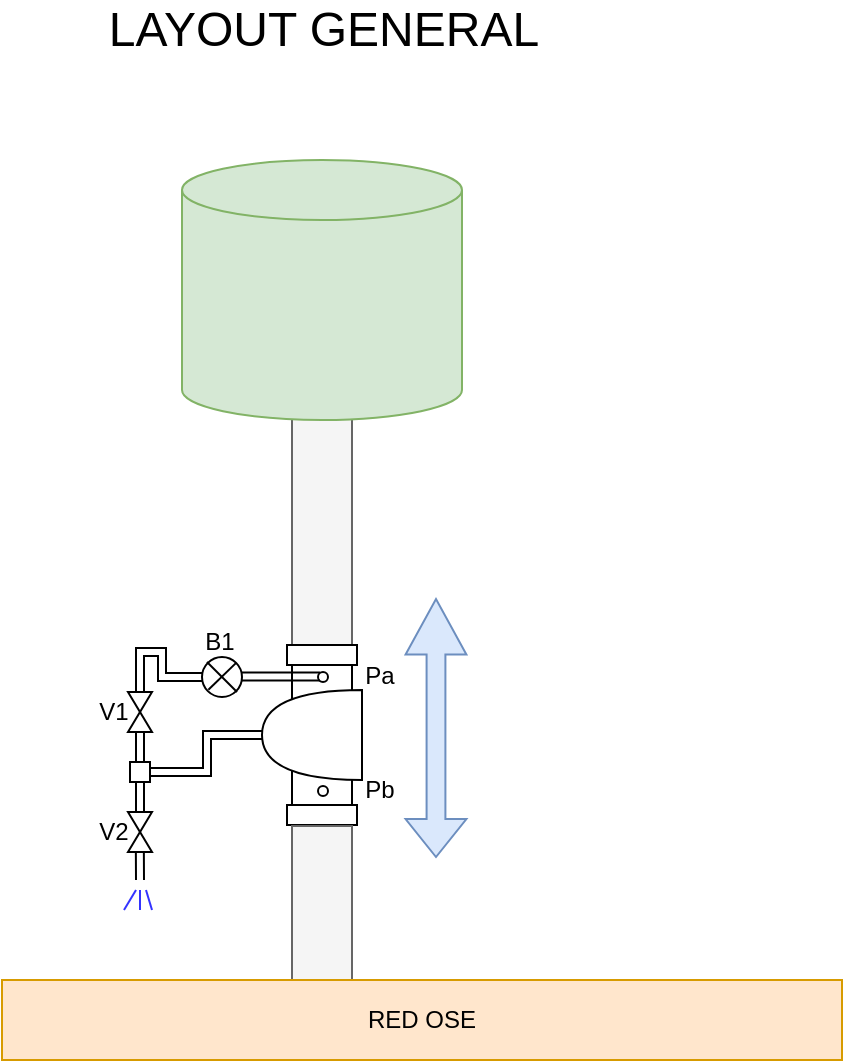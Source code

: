 <mxfile version="20.2.2" type="google" pages="7"><diagram id="24fRpMa6D93avcqfJm5P" name="GeneralView"><mxGraphModel grid="1" page="1" gridSize="10" guides="1" tooltips="1" connect="1" arrows="1" fold="1" pageScale="1" pageWidth="827" pageHeight="1169" math="0" shadow="0"><root><mxCell id="0"/><mxCell id="1" parent="0"/><mxCell id="jSik7v7KiSy1A3J5aqY4-4" value="" style="rounded=0;whiteSpace=wrap;html=1;rotation=90;fillColor=#f5f5f5;fontColor=#333333;strokeColor=#666666;" vertex="1" parent="1"><mxGeometry x="330" y="290" width="120" height="30" as="geometry"/></mxCell><mxCell id="jSik7v7KiSy1A3J5aqY4-5" value="" style="shape=cylinder3;whiteSpace=wrap;html=1;boundedLbl=1;backgroundOutline=1;size=15;fillColor=#d5e8d4;strokeColor=#82b366;" vertex="1" parent="1"><mxGeometry x="320" y="120" width="140" height="130" as="geometry"/></mxCell><mxCell id="jSik7v7KiSy1A3J5aqY4-7" value="" style="rounded=0;whiteSpace=wrap;html=1;rotation=90;" vertex="1" parent="1"><mxGeometry x="380" y="367" width="20" height="30" as="geometry"/></mxCell><mxCell id="jSik7v7KiSy1A3J5aqY4-8" value="" style="rounded=0;whiteSpace=wrap;html=1;rotation=90;" vertex="1" parent="1"><mxGeometry x="385" y="350" width="10" height="35" as="geometry"/></mxCell><mxCell id="jSik7v7KiSy1A3J5aqY4-10" value="" style="rounded=0;whiteSpace=wrap;html=1;rotation=90;" vertex="1" parent="1"><mxGeometry x="380" y="420" width="20" height="30" as="geometry"/></mxCell><mxCell id="jSik7v7KiSy1A3J5aqY4-11" value="" style="shape=or;whiteSpace=wrap;html=1;rotation=-180;" vertex="1" parent="1"><mxGeometry x="360" y="385" width="50" height="45" as="geometry"/></mxCell><mxCell id="jSik7v7KiSy1A3J5aqY4-12" value="" style="rounded=0;whiteSpace=wrap;html=1;rotation=90;" vertex="1" parent="1"><mxGeometry x="385" y="430" width="10" height="35" as="geometry"/></mxCell><mxCell id="jSik7v7KiSy1A3J5aqY4-13" value="" style="rounded=0;whiteSpace=wrap;html=1;rotation=90;fillColor=#f5f5f5;fontColor=#333333;strokeColor=#666666;" vertex="1" parent="1"><mxGeometry x="350" y="478" width="80" height="30" as="geometry"/></mxCell><mxCell id="jSik7v7KiSy1A3J5aqY4-14" value="RED OSE" style="rounded=0;whiteSpace=wrap;html=1;rotation=0;fillColor=#ffe6cc;strokeColor=#d79b00;" vertex="1" parent="1"><mxGeometry x="230" y="530" width="420" height="40" as="geometry"/></mxCell><mxCell id="jSik7v7KiSy1A3J5aqY4-16" value="" style="ellipse;whiteSpace=wrap;html=1;" vertex="1" parent="1"><mxGeometry x="388" y="376" width="5" height="5" as="geometry"/></mxCell><mxCell id="jSik7v7KiSy1A3J5aqY4-18" value="" style="ellipse;whiteSpace=wrap;html=1;" vertex="1" parent="1"><mxGeometry x="388" y="433" width="5" height="5" as="geometry"/></mxCell><mxCell id="jSik7v7KiSy1A3J5aqY4-19" value="" style="shape=flexArrow;endArrow=classic;startArrow=classic;html=1;rounded=0;width=9.412;endSize=8.918;fillColor=#dae8fc;strokeColor=#6c8ebf;" edge="1" parent="1"><mxGeometry width="100" height="100" relative="1" as="geometry"><mxPoint x="447" y="469" as="sourcePoint"/><mxPoint x="447" y="339" as="targetPoint"/></mxGeometry></mxCell><mxCell id="jSik7v7KiSy1A3J5aqY4-20" value="Pa" style="text;html=1;strokeColor=none;fillColor=none;align=center;verticalAlign=middle;whiteSpace=wrap;rounded=0;" vertex="1" parent="1"><mxGeometry x="389" y="362.5" width="60" height="30" as="geometry"/></mxCell><mxCell id="jSik7v7KiSy1A3J5aqY4-21" value="Pb" style="text;html=1;strokeColor=none;fillColor=none;align=center;verticalAlign=middle;whiteSpace=wrap;rounded=0;" vertex="1" parent="1"><mxGeometry x="389" y="420" width="60" height="30" as="geometry"/></mxCell><mxCell id="jSik7v7KiSy1A3J5aqY4-30" style="edgeStyle=orthogonalEdgeStyle;rounded=0;orthogonalLoop=1;jettySize=auto;html=1;entryX=0;entryY=0.5;entryDx=0;entryDy=0;shape=link;strokeWidth=1;" edge="1" parent="1" source="jSik7v7KiSy1A3J5aqY4-23" target="jSik7v7KiSy1A3J5aqY4-28"><mxGeometry relative="1" as="geometry"/></mxCell><mxCell id="jSik7v7KiSy1A3J5aqY4-29" value="" style="group;rotation=-90;" vertex="1" connectable="0" parent="1"><mxGeometry x="289" y="390" width="20" height="12" as="geometry"/></mxCell><mxCell id="jSik7v7KiSy1A3J5aqY4-27" value="" style="triangle;whiteSpace=wrap;html=1;rotation=-90;" vertex="1" parent="jSik7v7KiSy1A3J5aqY4-29"><mxGeometry x="5" y="5" width="10" height="12" as="geometry"/></mxCell><mxCell id="jSik7v7KiSy1A3J5aqY4-28" value="" style="triangle;whiteSpace=wrap;html=1;rotation=-270;" vertex="1" parent="jSik7v7KiSy1A3J5aqY4-29"><mxGeometry x="5" y="-5" width="10" height="12" as="geometry"/></mxCell><mxCell id="jSik7v7KiSy1A3J5aqY4-31" value="" style="group" vertex="1" connectable="0" parent="1"><mxGeometry x="330" y="368.5" width="20" height="20" as="geometry"/></mxCell><mxCell id="jSik7v7KiSy1A3J5aqY4-23" value="" style="ellipse;whiteSpace=wrap;html=1;aspect=fixed;" vertex="1" parent="jSik7v7KiSy1A3J5aqY4-31"><mxGeometry width="20" height="20" as="geometry"/></mxCell><mxCell id="jSik7v7KiSy1A3J5aqY4-24" value="" style="endArrow=none;html=1;rounded=0;exitX=0.16;exitY=0.817;exitDx=0;exitDy=0;exitPerimeter=0;entryX=1;entryY=0;entryDx=0;entryDy=0;" edge="1" parent="jSik7v7KiSy1A3J5aqY4-31" source="jSik7v7KiSy1A3J5aqY4-23" target="jSik7v7KiSy1A3J5aqY4-23"><mxGeometry width="50" height="50" relative="1" as="geometry"><mxPoint x="5" y="15" as="sourcePoint"/><mxPoint x="15" y="5" as="targetPoint"/></mxGeometry></mxCell><mxCell id="jSik7v7KiSy1A3J5aqY4-26" value="" style="endArrow=none;html=1;rounded=0;" edge="1" parent="jSik7v7KiSy1A3J5aqY4-31"><mxGeometry width="50" height="50" relative="1" as="geometry"><mxPoint x="2.5" y="2.5" as="sourcePoint"/><mxPoint x="17.5" y="17.5" as="targetPoint"/></mxGeometry></mxCell><mxCell id="jSik7v7KiSy1A3J5aqY4-32" style="edgeStyle=orthogonalEdgeStyle;rounded=0;orthogonalLoop=1;jettySize=auto;html=1;entryX=1;entryY=0.5;entryDx=0;entryDy=0;shape=link;strokeWidth=1;" edge="1" parent="1" target="jSik7v7KiSy1A3J5aqY4-23"><mxGeometry relative="1" as="geometry"><mxPoint x="389" y="378.25" as="sourcePoint"/><mxPoint x="358" y="385.75" as="targetPoint"/></mxGeometry></mxCell><mxCell id="jSik7v7KiSy1A3J5aqY4-35" value="" style="group;rotation=-90;" vertex="1" connectable="0" parent="1"><mxGeometry x="289" y="450" width="20" height="12" as="geometry"/></mxCell><mxCell id="jSik7v7KiSy1A3J5aqY4-36" value="" style="triangle;whiteSpace=wrap;html=1;rotation=-90;" vertex="1" parent="jSik7v7KiSy1A3J5aqY4-35"><mxGeometry x="5" y="5" width="10" height="12" as="geometry"/></mxCell><mxCell id="jSik7v7KiSy1A3J5aqY4-37" value="" style="triangle;whiteSpace=wrap;html=1;rotation=-270;" vertex="1" parent="jSik7v7KiSy1A3J5aqY4-35"><mxGeometry x="5" y="-5" width="10" height="12" as="geometry"/></mxCell><mxCell id="jSik7v7KiSy1A3J5aqY4-41" style="edgeStyle=orthogonalEdgeStyle;shape=link;rounded=0;orthogonalLoop=1;jettySize=auto;html=1;strokeWidth=1;exitX=0;exitY=0.5;exitDx=0;exitDy=0;" edge="1" parent="1" source="jSik7v7KiSy1A3J5aqY4-37"><mxGeometry relative="1" as="geometry"><mxPoint x="299" y="420" as="targetPoint"/><mxPoint x="299" y="466.0" as="sourcePoint"/></mxGeometry></mxCell><mxCell id="jSik7v7KiSy1A3J5aqY4-34" style="edgeStyle=orthogonalEdgeStyle;shape=link;rounded=0;orthogonalLoop=1;jettySize=auto;html=1;entryX=1;entryY=0.5;entryDx=0;entryDy=0;entryPerimeter=0;strokeWidth=1;exitX=0;exitY=0.5;exitDx=0;exitDy=0;" edge="1" parent="1" source="jSik7v7KiSy1A3J5aqY4-27" target="jSik7v7KiSy1A3J5aqY4-11"><mxGeometry relative="1" as="geometry"/></mxCell><mxCell id="jSik7v7KiSy1A3J5aqY4-45" value="" style="rounded=0;whiteSpace=wrap;html=1;" vertex="1" parent="1"><mxGeometry x="294" y="421" width="10" height="10" as="geometry"/></mxCell><mxCell id="jSik7v7KiSy1A3J5aqY4-48" style="edgeStyle=orthogonalEdgeStyle;shape=link;rounded=0;orthogonalLoop=1;jettySize=auto;html=1;strokeWidth=1;" edge="1" parent="1"><mxGeometry relative="1" as="geometry"><mxPoint x="298.93" y="466" as="targetPoint"/><mxPoint x="299" y="480" as="sourcePoint"/></mxGeometry></mxCell><mxCell id="jSik7v7KiSy1A3J5aqY4-49" value="B1" style="text;html=1;strokeColor=none;fillColor=none;align=center;verticalAlign=middle;whiteSpace=wrap;rounded=0;" vertex="1" parent="1"><mxGeometry x="309" y="346" width="60" height="30" as="geometry"/></mxCell><mxCell id="jSik7v7KiSy1A3J5aqY4-50" value="V1" style="text;html=1;strokeColor=none;fillColor=none;align=center;verticalAlign=middle;whiteSpace=wrap;rounded=0;" vertex="1" parent="1"><mxGeometry x="256" y="381" width="60" height="30" as="geometry"/></mxCell><mxCell id="jSik7v7KiSy1A3J5aqY4-51" value="V2" style="text;html=1;strokeColor=none;fillColor=none;align=center;verticalAlign=middle;whiteSpace=wrap;rounded=0;" vertex="1" parent="1"><mxGeometry x="256" y="441" width="60" height="30" as="geometry"/></mxCell><mxCell id="jSik7v7KiSy1A3J5aqY4-52" value="" style="endArrow=none;html=1;rounded=0;strokeWidth=1;strokeColor=#3333FF;" edge="1" parent="1"><mxGeometry width="50" height="50" relative="1" as="geometry"><mxPoint x="291" y="495" as="sourcePoint"/><mxPoint x="297" y="485" as="targetPoint"/></mxGeometry></mxCell><mxCell id="jSik7v7KiSy1A3J5aqY4-53" value="" style="endArrow=none;html=1;rounded=0;strokeWidth=1;strokeColor=#3333FF;" edge="1" parent="1"><mxGeometry width="50" height="50" relative="1" as="geometry"><mxPoint x="299" y="495" as="sourcePoint"/><mxPoint x="299" y="485" as="targetPoint"/></mxGeometry></mxCell><mxCell id="jSik7v7KiSy1A3J5aqY4-54" value="" style="endArrow=none;html=1;rounded=0;strokeWidth=1;strokeColor=#3333FF;" edge="1" parent="1"><mxGeometry width="50" height="50" relative="1" as="geometry"><mxPoint x="305" y="495" as="sourcePoint"/><mxPoint x="302" y="485" as="targetPoint"/></mxGeometry></mxCell><mxCell id="uTOuGnI5vIkZa5rgAY8F-1" value="&lt;font style=&quot;font-size: 24px;&quot;&gt;LAYOUT GENERAL&lt;/font&gt;" style="text;html=1;strokeColor=none;fillColor=none;align=center;verticalAlign=middle;whiteSpace=wrap;rounded=0;strokeWidth=8;" vertex="1" parent="1"><mxGeometry x="265.5" y="40" width="250" height="30" as="geometry"/></mxCell></root></mxGraphModel></diagram><diagram id="8aszFItNOGiydy049E0s" name="plcLogic"><mxGraphModel grid="1" page="1" gridSize="10" guides="1" tooltips="1" connect="1" arrows="1" fold="1" pageScale="1" pageWidth="1169" pageHeight="827" math="0" shadow="0"><root><mxCell id="0"/><mxCell id="1" parent="0"/><mxCell id="eJaTSHnbvJVqimIhgLaq-29" style="edgeStyle=orthogonalEdgeStyle;rounded=0;orthogonalLoop=1;jettySize=auto;html=1;entryX=0.5;entryY=0;entryDx=0;entryDy=0;" edge="1" parent="1" source="eJaTSHnbvJVqimIhgLaq-5" target="eJaTSHnbvJVqimIhgLaq-28"><mxGeometry relative="1" as="geometry"/></mxCell><mxCell id="eJaTSHnbvJVqimIhgLaq-30" value="EMERGENCIA" style="edgeLabel;html=1;align=center;verticalAlign=middle;resizable=0;points=[];" connectable="0" vertex="1" parent="eJaTSHnbvJVqimIhgLaq-29"><mxGeometry x="0.022" y="-2" relative="1" as="geometry"><mxPoint x="38" y="2" as="offset"/></mxGeometry></mxCell><mxCell id="eJaTSHnbvJVqimIhgLaq-32" value="" style="edgeStyle=orthogonalEdgeStyle;rounded=0;orthogonalLoop=1;jettySize=auto;html=1;" edge="1" parent="1" source="eJaTSHnbvJVqimIhgLaq-5" target="eJaTSHnbvJVqimIhgLaq-31"><mxGeometry relative="1" as="geometry"/></mxCell><mxCell id="eJaTSHnbvJVqimIhgLaq-44" value="AUTOMATICO" style="edgeLabel;html=1;align=center;verticalAlign=middle;resizable=0;points=[];" connectable="0" vertex="1" parent="eJaTSHnbvJVqimIhgLaq-32"><mxGeometry x="-0.308" y="-1" relative="1" as="geometry"><mxPoint as="offset"/></mxGeometry></mxCell><mxCell id="eJaTSHnbvJVqimIhgLaq-46" style="edgeStyle=orthogonalEdgeStyle;rounded=0;orthogonalLoop=1;jettySize=auto;html=1;entryX=0.5;entryY=0;entryDx=0;entryDy=0;" edge="1" parent="1" source="eJaTSHnbvJVqimIhgLaq-5" target="WstIDocJKSraO7N_QDEo-1"><mxGeometry relative="1" as="geometry"><mxPoint x="1000" y="340" as="targetPoint"/></mxGeometry></mxCell><mxCell id="WstIDocJKSraO7N_QDEo-2" value="REMOTO" style="edgeLabel;html=1;align=center;verticalAlign=middle;resizable=0;points=[];" connectable="0" vertex="1" parent="eJaTSHnbvJVqimIhgLaq-46"><mxGeometry x="-0.35" relative="1" as="geometry"><mxPoint as="offset"/></mxGeometry></mxCell><mxCell id="eJaTSHnbvJVqimIhgLaq-5" value="SELECION DE MODO" style="rhombus;whiteSpace=wrap;html=1;fillColor=#dae8fc;strokeColor=#6c8ebf;" vertex="1" parent="1"><mxGeometry x="550" y="230" width="80" height="80" as="geometry"/></mxCell><mxCell id="eJaTSHnbvJVqimIhgLaq-26" value="" style="edgeStyle=orthogonalEdgeStyle;rounded=0;orthogonalLoop=1;jettySize=auto;html=1;strokeColor=#333333;strokeWidth=1;" edge="1" parent="1" source="eJaTSHnbvJVqimIhgLaq-27" target="eJaTSHnbvJVqimIhgLaq-5"><mxGeometry relative="1" as="geometry"/></mxCell><mxCell id="eJaTSHnbvJVqimIhgLaq-27" value="OEPRADOR" style="rounded=1;whiteSpace=wrap;html=1;fillColor=#dae8fc;strokeColor=#6c8ebf;" vertex="1" parent="1"><mxGeometry x="540" y="170" width="100" height="30" as="geometry"/></mxCell><mxCell id="eJaTSHnbvJVqimIhgLaq-28" value="Se activa sigue la logica que tengan conectada las entradas 5 y 8 del tablero" style="rounded=1;whiteSpace=wrap;html=1;fillColor=#f8cecc;strokeColor=#b85450;" vertex="1" parent="1"><mxGeometry x="150" y="340" width="120" height="90" as="geometry"/></mxCell><mxCell id="eJaTSHnbvJVqimIhgLaq-34" style="edgeStyle=orthogonalEdgeStyle;rounded=0;orthogonalLoop=1;jettySize=auto;html=1;entryX=0.5;entryY=0;entryDx=0;entryDy=0;" edge="1" parent="1" source="eJaTSHnbvJVqimIhgLaq-31" target="eJaTSHnbvJVqimIhgLaq-33"><mxGeometry relative="1" as="geometry"/></mxCell><mxCell id="eJaTSHnbvJVqimIhgLaq-47" value="0" style="edgeLabel;html=1;align=center;verticalAlign=middle;resizable=0;points=[];" connectable="0" vertex="1" parent="eJaTSHnbvJVqimIhgLaq-34"><mxGeometry x="-0.285" relative="1" as="geometry"><mxPoint as="offset"/></mxGeometry></mxCell><mxCell id="eJaTSHnbvJVqimIhgLaq-39" style="edgeStyle=orthogonalEdgeStyle;rounded=0;orthogonalLoop=1;jettySize=auto;html=1;entryX=0.5;entryY=0;entryDx=0;entryDy=0;exitX=0.5;exitY=1;exitDx=0;exitDy=0;" edge="1" parent="1" source="eJaTSHnbvJVqimIhgLaq-31" target="eJaTSHnbvJVqimIhgLaq-35"><mxGeometry relative="1" as="geometry"/></mxCell><mxCell id="eJaTSHnbvJVqimIhgLaq-48" value="1" style="edgeLabel;html=1;align=center;verticalAlign=middle;resizable=0;points=[];" connectable="0" vertex="1" parent="eJaTSHnbvJVqimIhgLaq-39"><mxGeometry x="0.163" y="-1" relative="1" as="geometry"><mxPoint as="offset"/></mxGeometry></mxCell><mxCell id="eJaTSHnbvJVqimIhgLaq-40" style="edgeStyle=orthogonalEdgeStyle;rounded=0;orthogonalLoop=1;jettySize=auto;html=1;" edge="1" parent="1" source="eJaTSHnbvJVqimIhgLaq-31" target="eJaTSHnbvJVqimIhgLaq-36"><mxGeometry relative="1" as="geometry"/></mxCell><mxCell id="eJaTSHnbvJVqimIhgLaq-49" value="2" style="edgeLabel;html=1;align=center;verticalAlign=middle;resizable=0;points=[];" connectable="0" vertex="1" parent="eJaTSHnbvJVqimIhgLaq-40"><mxGeometry x="0.279" y="-1" relative="1" as="geometry"><mxPoint as="offset"/></mxGeometry></mxCell><mxCell id="eJaTSHnbvJVqimIhgLaq-42" style="edgeStyle=orthogonalEdgeStyle;rounded=0;orthogonalLoop=1;jettySize=auto;html=1;" edge="1" parent="1" source="eJaTSHnbvJVqimIhgLaq-31" target="eJaTSHnbvJVqimIhgLaq-38"><mxGeometry relative="1" as="geometry"/></mxCell><mxCell id="eJaTSHnbvJVqimIhgLaq-51" value="4" style="edgeLabel;html=1;align=center;verticalAlign=middle;resizable=0;points=[];" connectable="0" vertex="1" parent="eJaTSHnbvJVqimIhgLaq-42"><mxGeometry x="-0.459" relative="1" as="geometry"><mxPoint as="offset"/></mxGeometry></mxCell><mxCell id="eJaTSHnbvJVqimIhgLaq-43" style="edgeStyle=orthogonalEdgeStyle;rounded=0;orthogonalLoop=1;jettySize=auto;html=1;entryX=0.5;entryY=0;entryDx=0;entryDy=0;" edge="1" parent="1" source="eJaTSHnbvJVqimIhgLaq-31" target="eJaTSHnbvJVqimIhgLaq-37"><mxGeometry relative="1" as="geometry"><Array as="points"><mxPoint x="590" y="480"/><mxPoint x="690" y="480"/></Array></mxGeometry></mxCell><mxCell id="eJaTSHnbvJVqimIhgLaq-50" value="3" style="edgeLabel;html=1;align=center;verticalAlign=middle;resizable=0;points=[];" connectable="0" vertex="1" parent="eJaTSHnbvJVqimIhgLaq-43"><mxGeometry x="-0.085" y="2" relative="1" as="geometry"><mxPoint as="offset"/></mxGeometry></mxCell><mxCell id="eJaTSHnbvJVqimIhgLaq-31" value="controlSystem" style="rhombus;whiteSpace=wrap;html=1;fillColor=#f8cecc;strokeColor=#b85450;" vertex="1" parent="1"><mxGeometry x="550" y="370" width="80" height="80" as="geometry"/></mxCell><mxCell id="eJaTSHnbvJVqimIhgLaq-33" value="control por niveles de llenado" style="rounded=1;whiteSpace=wrap;html=1;fillColor=#f8cecc;strokeColor=#b85450;gradientColor=none;dashed=1;" vertex="1" parent="1"><mxGeometry x="345" y="510" width="90" height="75" as="geometry"/></mxCell><mxCell id="eJaTSHnbvJVqimIhgLaq-35" value="control por niveles de vaciado" style="rounded=1;whiteSpace=wrap;html=1;fillColor=#f8cecc;strokeColor=#b85450;dashed=1;" vertex="1" parent="1"><mxGeometry x="445" y="510" width="90" height="75" as="geometry"/></mxCell><mxCell id="eJaTSHnbvJVqimIhgLaq-36" value="control externo" style="rounded=1;whiteSpace=wrap;html=1;fillColor=#f8cecc;strokeColor=#b85450;dashed=1;" vertex="1" parent="1"><mxGeometry x="545" y="510" width="90" height="75" as="geometry"/></mxCell><mxCell id="eJaTSHnbvJVqimIhgLaq-37" value="control por consigna continua" style="rounded=1;whiteSpace=wrap;html=1;fillColor=#f8cecc;strokeColor=#b85450;dashed=1;" vertex="1" parent="1"><mxGeometry x="645" y="510" width="90" height="75" as="geometry"/></mxCell><mxCell id="eJaTSHnbvJVqimIhgLaq-38" value="control por niveles de llenado con espera despues de apertura" style="rounded=1;whiteSpace=wrap;html=1;fillColor=#f8cecc;strokeColor=#b85450;dashed=1;" vertex="1" parent="1"><mxGeometry x="745" y="510" width="90" height="75" as="geometry"/></mxCell><mxCell id="WstIDocJKSraO7N_QDEo-1" value="remoteMode" style="rounded=1;whiteSpace=wrap;html=1;fillColor=#f8cecc;strokeColor=#b85450;dashed=1;" vertex="1" parent="1"><mxGeometry x="920" y="365" width="120" height="40" as="geometry"/></mxCell></root></mxGraphModel></diagram><diagram id="vf2j5yQPpFTXHkXw-gQO" name="plcLogic__remoteMode"><mxGraphModel grid="1" page="1" gridSize="10" guides="1" tooltips="1" connect="1" arrows="1" fold="1" pageScale="1" pageWidth="1169" pageHeight="827" math="0" shadow="0"><root><mxCell id="0"/><mxCell id="1" parent="0"/><mxCell id="JsRlq3Eg-9HxUUdwgutL-2" value="" style="edgeStyle=orthogonalEdgeStyle;rounded=0;orthogonalLoop=1;jettySize=auto;html=1;" edge="1" parent="1" source="mWzmMMTa74AiG7B-MTkj-1" target="JsRlq3Eg-9HxUUdwgutL-1"><mxGeometry relative="1" as="geometry"/></mxCell><mxCell id="mWzmMMTa74AiG7B-MTkj-1" value="remoteMode" style="rounded=1;whiteSpace=wrap;html=1;fillColor=#f8cecc;strokeColor=#b85450;dashed=1;" vertex="1" parent="1"><mxGeometry x="525" y="30" width="120" height="40" as="geometry"/></mxCell><mxCell id="CCrn2ZCpiwS67ky5kIDs-1" style="edgeStyle=orthogonalEdgeStyle;rounded=0;orthogonalLoop=1;jettySize=auto;html=1;entryX=0.5;entryY=0;entryDx=0;entryDy=0;" edge="1" parent="1" source="JsRlq3Eg-9HxUUdwgutL-1" target="u0vYeU2Z1FiqOy3DFfya-1"><mxGeometry relative="1" as="geometry"/></mxCell><mxCell id="CCrn2ZCpiwS67ky5kIDs-2" value="CERRAR" style="edgeLabel;html=1;align=center;verticalAlign=middle;resizable=0;points=[];" connectable="0" vertex="1" parent="CCrn2ZCpiwS67ky5kIDs-1"><mxGeometry x="-0.29" y="1" relative="1" as="geometry"><mxPoint as="offset"/></mxGeometry></mxCell><mxCell id="UYbOly0vB4qGd-fIOuRU-28" style="edgeStyle=orthogonalEdgeStyle;rounded=0;orthogonalLoop=1;jettySize=auto;html=1;" edge="1" parent="1" source="JsRlq3Eg-9HxUUdwgutL-1" target="UYbOly0vB4qGd-fIOuRU-16"><mxGeometry relative="1" as="geometry"><mxPoint x="345" y="200" as="targetPoint"/></mxGeometry></mxCell><mxCell id="UYbOly0vB4qGd-fIOuRU-29" value="ABRIR" style="edgeLabel;html=1;align=center;verticalAlign=middle;resizable=0;points=[];" connectable="0" vertex="1" parent="UYbOly0vB4qGd-fIOuRU-28"><mxGeometry x="0.01" y="-2" relative="1" as="geometry"><mxPoint as="offset"/></mxGeometry></mxCell><mxCell id="JsRlq3Eg-9HxUUdwgutL-1" value="ACCION DE LA VALVULA" style="rhombus;whiteSpace=wrap;html=1;fillColor=#dae8fc;strokeColor=#6c8ebf;" vertex="1" parent="1"><mxGeometry x="545" y="120" width="80" height="80" as="geometry"/></mxCell><mxCell id="xP3ZE_tQCAhN_19hV_W0-2" value="" style="edgeStyle=orthogonalEdgeStyle;rounded=0;orthogonalLoop=1;jettySize=auto;html=1;" edge="1" parent="1" source="u0vYeU2Z1FiqOy3DFfya-1" target="xP3ZE_tQCAhN_19hV_W0-1"><mxGeometry relative="1" as="geometry"/></mxCell><mxCell id="u0vYeU2Z1FiqOy3DFfya-1" value="PRENDO B1" style="rounded=1;whiteSpace=wrap;html=1;gradientColor=none;" vertex="1" parent="1"><mxGeometry x="730" y="200" width="100" height="30" as="geometry"/></mxCell><mxCell id="pdH8CkUjRXngDzTavgxa-21" style="edgeStyle=orthogonalEdgeStyle;rounded=0;orthogonalLoop=1;jettySize=auto;html=1;entryX=0.5;entryY=0;entryDx=0;entryDy=0;" edge="1" parent="1" source="xP3ZE_tQCAhN_19hV_W0-1" target="pdH8CkUjRXngDzTavgxa-18"><mxGeometry relative="1" as="geometry"/></mxCell><mxCell id="xP3ZE_tQCAhN_19hV_W0-1" value="ABRO V1" style="rounded=1;whiteSpace=wrap;html=1;gradientColor=none;" vertex="1" parent="1"><mxGeometry x="730" y="260" width="100" height="30" as="geometry"/></mxCell><mxCell id="EaFegNn_f8nSOJ1jLNI5-2" style="edgeStyle=orthogonalEdgeStyle;rounded=0;orthogonalLoop=1;jettySize=auto;html=1;entryX=0.5;entryY=0;entryDx=0;entryDy=0;fontSize=24;" edge="1" parent="1" source="UYbOly0vB4qGd-fIOuRU-1" target="pdH8CkUjRXngDzTavgxa-1"><mxGeometry relative="1" as="geometry"/></mxCell><mxCell id="UYbOly0vB4qGd-fIOuRU-1" value="VALVULA CERRADA!" style="rounded=1;whiteSpace=wrap;html=1;fillColor=#dae8fc;strokeColor=#6c8ebf;" vertex="1" parent="1"><mxGeometry x="730" y="630" width="100" height="40" as="geometry"/></mxCell><mxCell id="pdH8CkUjRXngDzTavgxa-25" style="edgeStyle=orthogonalEdgeStyle;rounded=0;orthogonalLoop=1;jettySize=auto;html=1;entryX=0.5;entryY=0;entryDx=0;entryDy=0;" edge="1" parent="1" source="UYbOly0vB4qGd-fIOuRU-4" target="pdH8CkUjRXngDzTavgxa-1"><mxGeometry relative="1" as="geometry"><Array as="points"><mxPoint x="1040" y="760"/><mxPoint x="579" y="760"/></Array></mxGeometry></mxCell><mxCell id="UYbOly0vB4qGd-fIOuRU-4" value="VALVULA OCUPADA!" style="rounded=1;whiteSpace=wrap;html=1;fillColor=#dae8fc;strokeColor=#6c8ebf;" vertex="1" parent="1"><mxGeometry x="990" y="630" width="100" height="40" as="geometry"/></mxCell><mxCell id="UYbOly0vB4qGd-fIOuRU-11" value="" style="edgeStyle=orthogonalEdgeStyle;rounded=0;orthogonalLoop=1;jettySize=auto;html=1;" edge="1" parent="1" target="UYbOly0vB4qGd-fIOuRU-8"><mxGeometry relative="1" as="geometry"><mxPoint x="780" y="505" as="sourcePoint"/></mxGeometry></mxCell><mxCell id="UYbOly0vB4qGd-fIOuRU-7" value="APAGO B1" style="rounded=1;whiteSpace=wrap;html=1;gradientColor=none;" vertex="1" parent="1"><mxGeometry x="730" y="490" width="100" height="30" as="geometry"/></mxCell><mxCell id="UYbOly0vB4qGd-fIOuRU-12" value="" style="edgeStyle=orthogonalEdgeStyle;rounded=0;orthogonalLoop=1;jettySize=auto;html=1;" edge="1" parent="1" source="UYbOly0vB4qGd-fIOuRU-8" target="UYbOly0vB4qGd-fIOuRU-1"><mxGeometry relative="1" as="geometry"/></mxCell><mxCell id="UYbOly0vB4qGd-fIOuRU-8" value="CIERRO V1" style="rounded=1;whiteSpace=wrap;html=1;gradientColor=none;" vertex="1" parent="1"><mxGeometry x="730" y="560" width="100" height="30" as="geometry"/></mxCell><mxCell id="pdH8CkUjRXngDzTavgxa-27" value="" style="edgeStyle=orthogonalEdgeStyle;rounded=0;orthogonalLoop=1;jettySize=auto;html=1;" edge="1" parent="1" source="UYbOly0vB4qGd-fIOuRU-16" target="pdH8CkUjRXngDzTavgxa-26"><mxGeometry relative="1" as="geometry"/></mxCell><mxCell id="UYbOly0vB4qGd-fIOuRU-16" value="ABRO V2" style="rounded=1;whiteSpace=wrap;html=1;gradientColor=none;" vertex="1" parent="1"><mxGeometry x="295" y="260" width="100" height="30" as="geometry"/></mxCell><mxCell id="EaFegNn_f8nSOJ1jLNI5-1" style="edgeStyle=orthogonalEdgeStyle;rounded=0;orthogonalLoop=1;jettySize=auto;html=1;entryX=0.5;entryY=0;entryDx=0;entryDy=0;fontSize=24;" edge="1" parent="1" source="UYbOly0vB4qGd-fIOuRU-20" target="pdH8CkUjRXngDzTavgxa-1"><mxGeometry relative="1" as="geometry"/></mxCell><mxCell id="UYbOly0vB4qGd-fIOuRU-20" value="VALVULA ABIERTA!" style="rounded=1;whiteSpace=wrap;html=1;fillColor=#dae8fc;strokeColor=#6c8ebf;" vertex="1" parent="1"><mxGeometry x="295" y="630" width="100" height="40" as="geometry"/></mxCell><mxCell id="pdH8CkUjRXngDzTavgxa-32" style="edgeStyle=orthogonalEdgeStyle;rounded=0;orthogonalLoop=1;jettySize=auto;html=1;entryX=0.5;entryY=0;entryDx=0;entryDy=0;" edge="1" parent="1" source="UYbOly0vB4qGd-fIOuRU-22" target="pdH8CkUjRXngDzTavgxa-1"><mxGeometry relative="1" as="geometry"><Array as="points"><mxPoint x="100" y="760"/><mxPoint x="579" y="760"/></Array></mxGeometry></mxCell><mxCell id="UYbOly0vB4qGd-fIOuRU-22" value="VALVULA OCUPADA!" style="rounded=1;whiteSpace=wrap;html=1;fillColor=#dae8fc;strokeColor=#6c8ebf;" vertex="1" parent="1"><mxGeometry x="50" y="630" width="100" height="40" as="geometry"/></mxCell><mxCell id="UYbOly0vB4qGd-fIOuRU-25" value="" style="edgeStyle=orthogonalEdgeStyle;rounded=0;orthogonalLoop=1;jettySize=auto;html=1;" edge="1" parent="1" source="UYbOly0vB4qGd-fIOuRU-26" target="UYbOly0vB4qGd-fIOuRU-20"><mxGeometry relative="1" as="geometry"/></mxCell><mxCell id="UYbOly0vB4qGd-fIOuRU-26" value="CIERRO V2" style="rounded=1;whiteSpace=wrap;html=1;gradientColor=none;" vertex="1" parent="1"><mxGeometry x="295" y="560" width="100" height="30" as="geometry"/></mxCell><mxCell id="pdH8CkUjRXngDzTavgxa-5" style="edgeStyle=orthogonalEdgeStyle;rounded=0;orthogonalLoop=1;jettySize=auto;html=1;" edge="1" parent="1" source="pdH8CkUjRXngDzTavgxa-1" target="pdH8CkUjRXngDzTavgxa-6"><mxGeometry relative="1" as="geometry"><mxPoint x="579" y="1007.0" as="targetPoint"/><Array as="points"><mxPoint x="579" y="937"/><mxPoint x="579" y="937"/></Array></mxGeometry></mxCell><mxCell id="pdH8CkUjRXngDzTavgxa-9" value="OCUPADA" style="edgeLabel;html=1;align=center;verticalAlign=middle;resizable=0;points=[];" connectable="0" vertex="1" parent="pdH8CkUjRXngDzTavgxa-5"><mxGeometry x="-0.231" y="-1" relative="1" as="geometry"><mxPoint as="offset"/></mxGeometry></mxCell><mxCell id="pdH8CkUjRXngDzTavgxa-8" style="edgeStyle=orthogonalEdgeStyle;rounded=0;orthogonalLoop=1;jettySize=auto;html=1;entryX=0;entryY=0.5;entryDx=0;entryDy=0;" edge="1" parent="1" source="pdH8CkUjRXngDzTavgxa-1" target="pdH8CkUjRXngDzTavgxa-14"><mxGeometry relative="1" as="geometry"><mxPoint x="759" y="867" as="targetPoint"/></mxGeometry></mxCell><mxCell id="pdH8CkUjRXngDzTavgxa-12" value="ABIERTA" style="edgeLabel;html=1;align=center;verticalAlign=middle;resizable=0;points=[];" connectable="0" vertex="1" parent="pdH8CkUjRXngDzTavgxa-8"><mxGeometry x="-0.208" y="-1" relative="1" as="geometry"><mxPoint as="offset"/></mxGeometry></mxCell><mxCell id="pdH8CkUjRXngDzTavgxa-16" value="" style="edgeStyle=orthogonalEdgeStyle;rounded=0;orthogonalLoop=1;jettySize=auto;html=1;" edge="1" parent="1" source="pdH8CkUjRXngDzTavgxa-1" target="pdH8CkUjRXngDzTavgxa-15"><mxGeometry relative="1" as="geometry"/></mxCell><mxCell id="pdH8CkUjRXngDzTavgxa-17" value="CERRADA" style="edgeLabel;html=1;align=center;verticalAlign=middle;resizable=0;points=[];" connectable="0" vertex="1" parent="pdH8CkUjRXngDzTavgxa-16"><mxGeometry x="-0.119" relative="1" as="geometry"><mxPoint as="offset"/></mxGeometry></mxCell><mxCell id="pdH8CkUjRXngDzTavgxa-1" value="VALVULA" style="rhombus;whiteSpace=wrap;html=1;fillColor=#dae8fc;strokeColor=#6c8ebf;" vertex="1" parent="1"><mxGeometry x="539" y="827" width="80" height="80" as="geometry"/></mxCell><mxCell id="pdH8CkUjRXngDzTavgxa-6" value="EXIT" style="ellipse;whiteSpace=wrap;html=1;aspect=fixed;gradientColor=none;" vertex="1" parent="1"><mxGeometry x="539" y="977" width="80" height="80" as="geometry"/></mxCell><mxCell id="pdH8CkUjRXngDzTavgxa-14" value="Cada 20 minutos ejecuto el proceso de apertura por 15 segundos" style="rounded=0;whiteSpace=wrap;html=1;gradientColor=none;" vertex="1" parent="1"><mxGeometry x="779" y="837" width="150" height="60" as="geometry"/></mxCell><mxCell id="pdH8CkUjRXngDzTavgxa-15" value="Cada 20 minutos ejecuto el proceso de cierre por 15 segundos" style="rounded=0;whiteSpace=wrap;html=1;gradientColor=none;" vertex="1" parent="1"><mxGeometry x="239" y="837" width="150" height="60" as="geometry"/></mxCell><mxCell id="pdH8CkUjRXngDzTavgxa-20" style="edgeStyle=orthogonalEdgeStyle;rounded=0;orthogonalLoop=1;jettySize=auto;html=1;" edge="1" parent="1" source="pdH8CkUjRXngDzTavgxa-18" target="UYbOly0vB4qGd-fIOuRU-7"><mxGeometry relative="1" as="geometry"><Array as="points"><mxPoint x="780" y="450"/><mxPoint x="780" y="450"/></Array></mxGeometry></mxCell><mxCell id="pdH8CkUjRXngDzTavgxa-24" value="FINALIZADO" style="edgeLabel;html=1;align=center;verticalAlign=middle;resizable=0;points=[];" connectable="0" vertex="1" parent="pdH8CkUjRXngDzTavgxa-20"><mxGeometry x="-0.176" y="-1" relative="1" as="geometry"><mxPoint as="offset"/></mxGeometry></mxCell><mxCell id="pdH8CkUjRXngDzTavgxa-22" style="edgeStyle=orthogonalEdgeStyle;rounded=0;orthogonalLoop=1;jettySize=auto;html=1;" edge="1" parent="1" source="pdH8CkUjRXngDzTavgxa-18" target="UYbOly0vB4qGd-fIOuRU-4"><mxGeometry relative="1" as="geometry"/></mxCell><mxCell id="pdH8CkUjRXngDzTavgxa-23" value="ESPERANDO" style="edgeLabel;html=1;align=center;verticalAlign=middle;resizable=0;points=[];" connectable="0" vertex="1" parent="pdH8CkUjRXngDzTavgxa-22"><mxGeometry x="-0.401" relative="1" as="geometry"><mxPoint as="offset"/></mxGeometry></mxCell><mxCell id="pdH8CkUjRXngDzTavgxa-18" value="TIEMPO DE CIERRE" style="rhombus;whiteSpace=wrap;html=1;fillColor=#f8cecc;strokeColor=#b85450;" vertex="1" parent="1"><mxGeometry x="740" y="350" width="80" height="80" as="geometry"/></mxCell><mxCell id="pdH8CkUjRXngDzTavgxa-28" style="edgeStyle=orthogonalEdgeStyle;rounded=0;orthogonalLoop=1;jettySize=auto;html=1;entryX=0.5;entryY=0;entryDx=0;entryDy=0;" edge="1" parent="1" source="pdH8CkUjRXngDzTavgxa-26" target="UYbOly0vB4qGd-fIOuRU-26"><mxGeometry relative="1" as="geometry"/></mxCell><mxCell id="pdH8CkUjRXngDzTavgxa-31" value="FINALIZADO" style="edgeLabel;html=1;align=center;verticalAlign=middle;resizable=0;points=[];" connectable="0" vertex="1" parent="pdH8CkUjRXngDzTavgxa-28"><mxGeometry x="-0.385" y="1" relative="1" as="geometry"><mxPoint as="offset"/></mxGeometry></mxCell><mxCell id="pdH8CkUjRXngDzTavgxa-29" style="edgeStyle=orthogonalEdgeStyle;rounded=0;orthogonalLoop=1;jettySize=auto;html=1;" edge="1" parent="1" source="pdH8CkUjRXngDzTavgxa-26" target="UYbOly0vB4qGd-fIOuRU-22"><mxGeometry relative="1" as="geometry"/></mxCell><mxCell id="pdH8CkUjRXngDzTavgxa-30" value="ESPERANDO" style="edgeLabel;html=1;align=center;verticalAlign=middle;resizable=0;points=[];" connectable="0" vertex="1" parent="pdH8CkUjRXngDzTavgxa-29"><mxGeometry x="-0.407" y="-2" relative="1" as="geometry"><mxPoint as="offset"/></mxGeometry></mxCell><mxCell id="pdH8CkUjRXngDzTavgxa-26" value="TIEMPO DE APERTURA" style="rhombus;whiteSpace=wrap;html=1;fillColor=#f8cecc;strokeColor=#b85450;" vertex="1" parent="1"><mxGeometry x="305" y="350" width="80" height="80" as="geometry"/></mxCell></root></mxGraphModel></diagram><diagram id="z9-c7_hXCzBJTB51DvHX" name="plcLogic__ctrllNivelesLlenado"><mxGraphModel grid="1" page="1" gridSize="10" guides="1" tooltips="1" connect="1" arrows="1" fold="1" pageScale="1" pageWidth="1169" pageHeight="827" math="0" shadow="0"><root><mxCell id="0"/><mxCell id="1" parent="0"/><mxCell id="1TY67rEOx2e_x67Y2E4T-49" value="" style="edgeStyle=orthogonalEdgeStyle;rounded=0;orthogonalLoop=1;jettySize=auto;html=1;fontSize=24;" edge="1" parent="1" source="dSDEBnVvCGX8PlS1Hxar-1" target="1TY67rEOx2e_x67Y2E4T-48"><mxGeometry relative="1" as="geometry"/></mxCell><mxCell id="dSDEBnVvCGX8PlS1Hxar-1" value="control por niveles de llenado" style="rounded=1;whiteSpace=wrap;html=1;fillColor=#f8cecc;strokeColor=#b85450;gradientColor=none;dashed=1;" vertex="1" parent="1"><mxGeometry x="557.59" y="170" width="90" height="75" as="geometry"/></mxCell><mxCell id="1TY67rEOx2e_x67Y2E4T-8" value="" style="edgeStyle=orthogonalEdgeStyle;rounded=0;orthogonalLoop=1;jettySize=auto;html=1;" edge="1" parent="1" source="1TY67rEOx2e_x67Y2E4T-9" target="1TY67rEOx2e_x67Y2E4T-11"><mxGeometry relative="1" as="geometry"/></mxCell><mxCell id="1TY67rEOx2e_x67Y2E4T-9" value="PRENDO B1" style="rounded=1;whiteSpace=wrap;html=1;gradientColor=none;" vertex="1" parent="1"><mxGeometry x="750" y="430" width="100" height="30" as="geometry"/></mxCell><mxCell id="1TY67rEOx2e_x67Y2E4T-10" style="edgeStyle=orthogonalEdgeStyle;rounded=0;orthogonalLoop=1;jettySize=auto;html=1;entryX=0.5;entryY=0;entryDx=0;entryDy=0;" edge="1" parent="1" source="1TY67rEOx2e_x67Y2E4T-11" target="1TY67rEOx2e_x67Y2E4T-42"><mxGeometry relative="1" as="geometry"/></mxCell><mxCell id="1TY67rEOx2e_x67Y2E4T-11" value="ABRO V1" style="rounded=1;whiteSpace=wrap;html=1;gradientColor=none;" vertex="1" parent="1"><mxGeometry x="750" y="490" width="100" height="30" as="geometry"/></mxCell><mxCell id="1TY67rEOx2e_x67Y2E4T-12" style="edgeStyle=orthogonalEdgeStyle;rounded=0;orthogonalLoop=1;jettySize=auto;html=1;entryX=0.5;entryY=0;entryDx=0;entryDy=0;fontSize=24;" edge="1" parent="1" source="1TY67rEOx2e_x67Y2E4T-13" target="1TY67rEOx2e_x67Y2E4T-34"><mxGeometry relative="1" as="geometry"/></mxCell><mxCell id="1TY67rEOx2e_x67Y2E4T-13" value="VALVULA CERRADA!" style="rounded=1;whiteSpace=wrap;html=1;fillColor=#dae8fc;strokeColor=#6c8ebf;" vertex="1" parent="1"><mxGeometry x="750" y="860" width="100" height="40" as="geometry"/></mxCell><mxCell id="1TY67rEOx2e_x67Y2E4T-14" style="edgeStyle=orthogonalEdgeStyle;rounded=0;orthogonalLoop=1;jettySize=auto;html=1;entryX=0.5;entryY=0;entryDx=0;entryDy=0;" edge="1" parent="1" source="1TY67rEOx2e_x67Y2E4T-15" target="1TY67rEOx2e_x67Y2E4T-34"><mxGeometry relative="1" as="geometry"><Array as="points"><mxPoint x="1060" y="990"/><mxPoint x="599" y="990"/></Array></mxGeometry></mxCell><mxCell id="1TY67rEOx2e_x67Y2E4T-15" value="VALVULA OCUPADA!" style="rounded=1;whiteSpace=wrap;html=1;fillColor=#dae8fc;strokeColor=#6c8ebf;" vertex="1" parent="1"><mxGeometry x="1010" y="860" width="100" height="40" as="geometry"/></mxCell><mxCell id="1TY67rEOx2e_x67Y2E4T-16" value="" style="edgeStyle=orthogonalEdgeStyle;rounded=0;orthogonalLoop=1;jettySize=auto;html=1;" edge="1" parent="1" target="1TY67rEOx2e_x67Y2E4T-19"><mxGeometry relative="1" as="geometry"><mxPoint x="800" y="735.0" as="sourcePoint"/></mxGeometry></mxCell><mxCell id="1TY67rEOx2e_x67Y2E4T-17" value="APAGO B1" style="rounded=1;whiteSpace=wrap;html=1;gradientColor=none;" vertex="1" parent="1"><mxGeometry x="750" y="720" width="100" height="30" as="geometry"/></mxCell><mxCell id="1TY67rEOx2e_x67Y2E4T-18" value="" style="edgeStyle=orthogonalEdgeStyle;rounded=0;orthogonalLoop=1;jettySize=auto;html=1;" edge="1" parent="1" source="1TY67rEOx2e_x67Y2E4T-19" target="1TY67rEOx2e_x67Y2E4T-13"><mxGeometry relative="1" as="geometry"/></mxCell><mxCell id="1TY67rEOx2e_x67Y2E4T-19" value="CIERRO V1" style="rounded=1;whiteSpace=wrap;html=1;gradientColor=none;" vertex="1" parent="1"><mxGeometry x="750" y="790" width="100" height="30" as="geometry"/></mxCell><mxCell id="1TY67rEOx2e_x67Y2E4T-20" value="" style="edgeStyle=orthogonalEdgeStyle;rounded=0;orthogonalLoop=1;jettySize=auto;html=1;" edge="1" parent="1" source="1TY67rEOx2e_x67Y2E4T-21" target="1TY67rEOx2e_x67Y2E4T-47"><mxGeometry relative="1" as="geometry"/></mxCell><mxCell id="1TY67rEOx2e_x67Y2E4T-21" value="ABRO V2" style="rounded=1;whiteSpace=wrap;html=1;gradientColor=none;" vertex="1" parent="1"><mxGeometry x="315" y="490" width="100" height="30" as="geometry"/></mxCell><mxCell id="1TY67rEOx2e_x67Y2E4T-22" style="edgeStyle=orthogonalEdgeStyle;rounded=0;orthogonalLoop=1;jettySize=auto;html=1;entryX=0.5;entryY=0;entryDx=0;entryDy=0;fontSize=24;" edge="1" parent="1" source="1TY67rEOx2e_x67Y2E4T-23" target="1TY67rEOx2e_x67Y2E4T-34"><mxGeometry relative="1" as="geometry"/></mxCell><mxCell id="1TY67rEOx2e_x67Y2E4T-23" value="VALVULA ABIERTA!" style="rounded=1;whiteSpace=wrap;html=1;fillColor=#dae8fc;strokeColor=#6c8ebf;" vertex="1" parent="1"><mxGeometry x="315" y="860" width="100" height="40" as="geometry"/></mxCell><mxCell id="1TY67rEOx2e_x67Y2E4T-24" style="edgeStyle=orthogonalEdgeStyle;rounded=0;orthogonalLoop=1;jettySize=auto;html=1;entryX=0.5;entryY=0;entryDx=0;entryDy=0;" edge="1" parent="1" source="1TY67rEOx2e_x67Y2E4T-25" target="1TY67rEOx2e_x67Y2E4T-34"><mxGeometry relative="1" as="geometry"><Array as="points"><mxPoint x="120" y="990"/><mxPoint x="599" y="990"/></Array></mxGeometry></mxCell><mxCell id="1TY67rEOx2e_x67Y2E4T-25" value="VALVULA OCUPADA!" style="rounded=1;whiteSpace=wrap;html=1;fillColor=#dae8fc;strokeColor=#6c8ebf;" vertex="1" parent="1"><mxGeometry x="70" y="860" width="100" height="40" as="geometry"/></mxCell><mxCell id="1TY67rEOx2e_x67Y2E4T-26" value="" style="edgeStyle=orthogonalEdgeStyle;rounded=0;orthogonalLoop=1;jettySize=auto;html=1;" edge="1" parent="1" source="1TY67rEOx2e_x67Y2E4T-27" target="1TY67rEOx2e_x67Y2E4T-23"><mxGeometry relative="1" as="geometry"/></mxCell><mxCell id="1TY67rEOx2e_x67Y2E4T-27" value="CIERRO V2" style="rounded=1;whiteSpace=wrap;html=1;gradientColor=none;" vertex="1" parent="1"><mxGeometry x="315" y="790" width="100" height="30" as="geometry"/></mxCell><mxCell id="1TY67rEOx2e_x67Y2E4T-28" style="edgeStyle=orthogonalEdgeStyle;rounded=0;orthogonalLoop=1;jettySize=auto;html=1;" edge="1" parent="1" source="1TY67rEOx2e_x67Y2E4T-34" target="1TY67rEOx2e_x67Y2E4T-35"><mxGeometry relative="1" as="geometry"><mxPoint x="599" y="1237.0" as="targetPoint"/><Array as="points"><mxPoint x="599" y="1167"/><mxPoint x="599" y="1167"/></Array></mxGeometry></mxCell><mxCell id="1TY67rEOx2e_x67Y2E4T-29" value="OCUPADA" style="edgeLabel;html=1;align=center;verticalAlign=middle;resizable=0;points=[];" connectable="0" vertex="1" parent="1TY67rEOx2e_x67Y2E4T-28"><mxGeometry x="-0.231" y="-1" relative="1" as="geometry"><mxPoint as="offset"/></mxGeometry></mxCell><mxCell id="1TY67rEOx2e_x67Y2E4T-30" style="edgeStyle=orthogonalEdgeStyle;rounded=0;orthogonalLoop=1;jettySize=auto;html=1;entryX=0;entryY=0.5;entryDx=0;entryDy=0;" edge="1" parent="1" source="1TY67rEOx2e_x67Y2E4T-34" target="1TY67rEOx2e_x67Y2E4T-36"><mxGeometry relative="1" as="geometry"><mxPoint x="779" y="1097" as="targetPoint"/></mxGeometry></mxCell><mxCell id="1TY67rEOx2e_x67Y2E4T-31" value="ABIERTA" style="edgeLabel;html=1;align=center;verticalAlign=middle;resizable=0;points=[];" connectable="0" vertex="1" parent="1TY67rEOx2e_x67Y2E4T-30"><mxGeometry x="-0.208" y="-1" relative="1" as="geometry"><mxPoint as="offset"/></mxGeometry></mxCell><mxCell id="1TY67rEOx2e_x67Y2E4T-32" value="" style="edgeStyle=orthogonalEdgeStyle;rounded=0;orthogonalLoop=1;jettySize=auto;html=1;" edge="1" parent="1" source="1TY67rEOx2e_x67Y2E4T-34" target="1TY67rEOx2e_x67Y2E4T-37"><mxGeometry relative="1" as="geometry"/></mxCell><mxCell id="1TY67rEOx2e_x67Y2E4T-33" value="CERRADA" style="edgeLabel;html=1;align=center;verticalAlign=middle;resizable=0;points=[];" connectable="0" vertex="1" parent="1TY67rEOx2e_x67Y2E4T-32"><mxGeometry x="-0.119" relative="1" as="geometry"><mxPoint as="offset"/></mxGeometry></mxCell><mxCell id="1TY67rEOx2e_x67Y2E4T-34" value="VALVULA" style="rhombus;whiteSpace=wrap;html=1;fillColor=#dae8fc;strokeColor=#6c8ebf;" vertex="1" parent="1"><mxGeometry x="559" y="1057" width="80" height="80" as="geometry"/></mxCell><mxCell id="1TY67rEOx2e_x67Y2E4T-35" value="EXIT" style="ellipse;whiteSpace=wrap;html=1;aspect=fixed;gradientColor=none;" vertex="1" parent="1"><mxGeometry x="559" y="1207" width="80" height="80" as="geometry"/></mxCell><mxCell id="1TY67rEOx2e_x67Y2E4T-36" value="Cada 20 minutos ejecuto el proceso de apertura por 15 segundos" style="rounded=0;whiteSpace=wrap;html=1;gradientColor=none;" vertex="1" parent="1"><mxGeometry x="799" y="1067" width="150" height="60" as="geometry"/></mxCell><mxCell id="1TY67rEOx2e_x67Y2E4T-37" value="Cada 20 minutos ejecuto el proceso de cierre por 15 segundos" style="rounded=0;whiteSpace=wrap;html=1;gradientColor=none;" vertex="1" parent="1"><mxGeometry x="259" y="1067" width="150" height="60" as="geometry"/></mxCell><mxCell id="1TY67rEOx2e_x67Y2E4T-38" style="edgeStyle=orthogonalEdgeStyle;rounded=0;orthogonalLoop=1;jettySize=auto;html=1;" edge="1" parent="1" source="1TY67rEOx2e_x67Y2E4T-42" target="1TY67rEOx2e_x67Y2E4T-17"><mxGeometry relative="1" as="geometry"><Array as="points"><mxPoint x="800" y="680"/><mxPoint x="800" y="680"/></Array></mxGeometry></mxCell><mxCell id="1TY67rEOx2e_x67Y2E4T-39" value="FINALIZADO" style="edgeLabel;html=1;align=center;verticalAlign=middle;resizable=0;points=[];" connectable="0" vertex="1" parent="1TY67rEOx2e_x67Y2E4T-38"><mxGeometry x="-0.176" y="-1" relative="1" as="geometry"><mxPoint as="offset"/></mxGeometry></mxCell><mxCell id="1TY67rEOx2e_x67Y2E4T-40" style="edgeStyle=orthogonalEdgeStyle;rounded=0;orthogonalLoop=1;jettySize=auto;html=1;" edge="1" parent="1" source="1TY67rEOx2e_x67Y2E4T-42" target="1TY67rEOx2e_x67Y2E4T-15"><mxGeometry relative="1" as="geometry"/></mxCell><mxCell id="1TY67rEOx2e_x67Y2E4T-41" value="ESPERANDO" style="edgeLabel;html=1;align=center;verticalAlign=middle;resizable=0;points=[];" connectable="0" vertex="1" parent="1TY67rEOx2e_x67Y2E4T-40"><mxGeometry x="-0.401" relative="1" as="geometry"><mxPoint as="offset"/></mxGeometry></mxCell><mxCell id="1TY67rEOx2e_x67Y2E4T-42" value="TIEMPO DE CIERRE" style="rhombus;whiteSpace=wrap;html=1;fillColor=#f8cecc;strokeColor=#b85450;" vertex="1" parent="1"><mxGeometry x="760" y="580" width="80" height="80" as="geometry"/></mxCell><mxCell id="1TY67rEOx2e_x67Y2E4T-43" style="edgeStyle=orthogonalEdgeStyle;rounded=0;orthogonalLoop=1;jettySize=auto;html=1;entryX=0.5;entryY=0;entryDx=0;entryDy=0;" edge="1" parent="1" source="1TY67rEOx2e_x67Y2E4T-47" target="1TY67rEOx2e_x67Y2E4T-27"><mxGeometry relative="1" as="geometry"/></mxCell><mxCell id="1TY67rEOx2e_x67Y2E4T-44" value="FINALIZADO" style="edgeLabel;html=1;align=center;verticalAlign=middle;resizable=0;points=[];" connectable="0" vertex="1" parent="1TY67rEOx2e_x67Y2E4T-43"><mxGeometry x="-0.385" y="1" relative="1" as="geometry"><mxPoint as="offset"/></mxGeometry></mxCell><mxCell id="1TY67rEOx2e_x67Y2E4T-45" style="edgeStyle=orthogonalEdgeStyle;rounded=0;orthogonalLoop=1;jettySize=auto;html=1;" edge="1" parent="1" source="1TY67rEOx2e_x67Y2E4T-47" target="1TY67rEOx2e_x67Y2E4T-25"><mxGeometry relative="1" as="geometry"/></mxCell><mxCell id="1TY67rEOx2e_x67Y2E4T-46" value="ESPERANDO" style="edgeLabel;html=1;align=center;verticalAlign=middle;resizable=0;points=[];" connectable="0" vertex="1" parent="1TY67rEOx2e_x67Y2E4T-45"><mxGeometry x="-0.407" y="-2" relative="1" as="geometry"><mxPoint as="offset"/></mxGeometry></mxCell><mxCell id="1TY67rEOx2e_x67Y2E4T-47" value="TIEMPO DE APERTURA" style="rhombus;whiteSpace=wrap;html=1;fillColor=#f8cecc;strokeColor=#b85450;" vertex="1" parent="1"><mxGeometry x="325" y="580" width="80" height="80" as="geometry"/></mxCell><mxCell id="1TY67rEOx2e_x67Y2E4T-50" style="edgeStyle=orthogonalEdgeStyle;rounded=0;orthogonalLoop=1;jettySize=auto;html=1;entryX=0.5;entryY=0;entryDx=0;entryDy=0;fontSize=24;" edge="1" parent="1" source="1TY67rEOx2e_x67Y2E4T-48" target="1TY67rEOx2e_x67Y2E4T-9"><mxGeometry relative="1" as="geometry"/></mxCell><mxCell id="1TY67rEOx2e_x67Y2E4T-52" value="&lt;font style=&quot;font-size: 11px;&quot;&gt;REF&amp;gt;=&lt;font color=&quot;#0050ef&quot;&gt;LMAX&lt;/font&gt;&lt;/font&gt;" style="edgeLabel;html=1;align=center;verticalAlign=middle;resizable=0;points=[];fontSize=24;" connectable="0" vertex="1" parent="1TY67rEOx2e_x67Y2E4T-50"><mxGeometry x="-0.452" y="-2" relative="1" as="geometry"><mxPoint y="-6" as="offset"/></mxGeometry></mxCell><mxCell id="1TY67rEOx2e_x67Y2E4T-51" style="edgeStyle=orthogonalEdgeStyle;rounded=0;orthogonalLoop=1;jettySize=auto;html=1;entryX=0.5;entryY=0;entryDx=0;entryDy=0;fontSize=24;" edge="1" parent="1" source="1TY67rEOx2e_x67Y2E4T-48" target="1TY67rEOx2e_x67Y2E4T-21"><mxGeometry relative="1" as="geometry"/></mxCell><mxCell id="1TY67rEOx2e_x67Y2E4T-48" value="REFERENCIA&lt;br&gt;[REF]" style="rhombus;whiteSpace=wrap;html=1;fillColor=#f8cecc;strokeColor=#b85450;" vertex="1" parent="1"><mxGeometry x="562.59" y="300" width="80" height="80" as="geometry"/></mxCell><mxCell id="1TY67rEOx2e_x67Y2E4T-53" value="&lt;font style=&quot;font-size: 11px;&quot;&gt;REF&amp;lt;=&lt;font color=&quot;#0050ef&quot;&gt;LMIN&lt;/font&gt;&lt;/font&gt;" style="edgeLabel;html=1;align=center;verticalAlign=middle;resizable=0;points=[];fontSize=24;" connectable="0" vertex="1" parent="1"><mxGeometry x="473.587" y="335.0" as="geometry"/></mxCell></root></mxGraphModel></diagram><diagram name="plcLogic__ctrllNivelesVaciado" id="R9iw2ZDmH_v_1xIUkd61"><mxGraphModel grid="1" page="1" gridSize="10" guides="1" tooltips="1" connect="1" arrows="1" fold="1" pageScale="1" pageWidth="1169" pageHeight="827" math="0" shadow="0"><root><mxCell id="CybriMtERdb1JHKTrpi--0"/><mxCell id="CybriMtERdb1JHKTrpi--1" parent="CybriMtERdb1JHKTrpi--0"/><mxCell id="CybriMtERdb1JHKTrpi--4" value="" style="edgeStyle=orthogonalEdgeStyle;rounded=0;orthogonalLoop=1;jettySize=auto;html=1;" parent="CybriMtERdb1JHKTrpi--1" source="CybriMtERdb1JHKTrpi--5" target="CybriMtERdb1JHKTrpi--7" edge="1"><mxGeometry relative="1" as="geometry"/></mxCell><mxCell id="CybriMtERdb1JHKTrpi--5" value="PRENDO B1" style="rounded=1;whiteSpace=wrap;html=1;gradientColor=none;" parent="CybriMtERdb1JHKTrpi--1" vertex="1"><mxGeometry x="750" y="430" width="100" height="30" as="geometry"/></mxCell><mxCell id="CybriMtERdb1JHKTrpi--6" style="edgeStyle=orthogonalEdgeStyle;rounded=0;orthogonalLoop=1;jettySize=auto;html=1;entryX=0.5;entryY=0;entryDx=0;entryDy=0;" parent="CybriMtERdb1JHKTrpi--1" source="CybriMtERdb1JHKTrpi--7" target="CybriMtERdb1JHKTrpi--38" edge="1"><mxGeometry relative="1" as="geometry"/></mxCell><mxCell id="CybriMtERdb1JHKTrpi--7" value="ABRO V1" style="rounded=1;whiteSpace=wrap;html=1;gradientColor=none;" parent="CybriMtERdb1JHKTrpi--1" vertex="1"><mxGeometry x="750" y="490" width="100" height="30" as="geometry"/></mxCell><mxCell id="CybriMtERdb1JHKTrpi--8" style="edgeStyle=orthogonalEdgeStyle;rounded=0;orthogonalLoop=1;jettySize=auto;html=1;entryX=0.5;entryY=0;entryDx=0;entryDy=0;fontSize=24;" parent="CybriMtERdb1JHKTrpi--1" source="CybriMtERdb1JHKTrpi--9" target="CybriMtERdb1JHKTrpi--30" edge="1"><mxGeometry relative="1" as="geometry"/></mxCell><mxCell id="CybriMtERdb1JHKTrpi--9" value="VALVULA CERRADA!" style="rounded=1;whiteSpace=wrap;html=1;fillColor=#dae8fc;strokeColor=#6c8ebf;" parent="CybriMtERdb1JHKTrpi--1" vertex="1"><mxGeometry x="750" y="860" width="100" height="40" as="geometry"/></mxCell><mxCell id="CybriMtERdb1JHKTrpi--10" style="edgeStyle=orthogonalEdgeStyle;rounded=0;orthogonalLoop=1;jettySize=auto;html=1;entryX=0.5;entryY=0;entryDx=0;entryDy=0;" parent="CybriMtERdb1JHKTrpi--1" source="CybriMtERdb1JHKTrpi--11" target="CybriMtERdb1JHKTrpi--30" edge="1"><mxGeometry relative="1" as="geometry"><Array as="points"><mxPoint x="1060" y="990"/><mxPoint x="599" y="990"/></Array></mxGeometry></mxCell><mxCell id="CybriMtERdb1JHKTrpi--11" value="VALVULA OCUPADA!" style="rounded=1;whiteSpace=wrap;html=1;fillColor=#dae8fc;strokeColor=#6c8ebf;" parent="CybriMtERdb1JHKTrpi--1" vertex="1"><mxGeometry x="1010" y="860" width="100" height="40" as="geometry"/></mxCell><mxCell id="CybriMtERdb1JHKTrpi--12" value="" style="edgeStyle=orthogonalEdgeStyle;rounded=0;orthogonalLoop=1;jettySize=auto;html=1;" parent="CybriMtERdb1JHKTrpi--1" target="CybriMtERdb1JHKTrpi--15" edge="1"><mxGeometry relative="1" as="geometry"><mxPoint x="800" y="735.0" as="sourcePoint"/></mxGeometry></mxCell><mxCell id="CybriMtERdb1JHKTrpi--13" value="APAGO B1" style="rounded=1;whiteSpace=wrap;html=1;gradientColor=none;" parent="CybriMtERdb1JHKTrpi--1" vertex="1"><mxGeometry x="750" y="720" width="100" height="30" as="geometry"/></mxCell><mxCell id="CybriMtERdb1JHKTrpi--14" value="" style="edgeStyle=orthogonalEdgeStyle;rounded=0;orthogonalLoop=1;jettySize=auto;html=1;" parent="CybriMtERdb1JHKTrpi--1" source="CybriMtERdb1JHKTrpi--15" target="CybriMtERdb1JHKTrpi--9" edge="1"><mxGeometry relative="1" as="geometry"/></mxCell><mxCell id="CybriMtERdb1JHKTrpi--15" value="CIERRO V1" style="rounded=1;whiteSpace=wrap;html=1;gradientColor=none;" parent="CybriMtERdb1JHKTrpi--1" vertex="1"><mxGeometry x="750" y="790" width="100" height="30" as="geometry"/></mxCell><mxCell id="CybriMtERdb1JHKTrpi--16" value="" style="edgeStyle=orthogonalEdgeStyle;rounded=0;orthogonalLoop=1;jettySize=auto;html=1;" parent="CybriMtERdb1JHKTrpi--1" source="CybriMtERdb1JHKTrpi--17" target="CybriMtERdb1JHKTrpi--43" edge="1"><mxGeometry relative="1" as="geometry"/></mxCell><mxCell id="CybriMtERdb1JHKTrpi--17" value="ABRO V2" style="rounded=1;whiteSpace=wrap;html=1;gradientColor=none;" parent="CybriMtERdb1JHKTrpi--1" vertex="1"><mxGeometry x="315" y="490" width="100" height="30" as="geometry"/></mxCell><mxCell id="CybriMtERdb1JHKTrpi--18" style="edgeStyle=orthogonalEdgeStyle;rounded=0;orthogonalLoop=1;jettySize=auto;html=1;entryX=0.5;entryY=0;entryDx=0;entryDy=0;fontSize=24;" parent="CybriMtERdb1JHKTrpi--1" source="CybriMtERdb1JHKTrpi--19" target="CybriMtERdb1JHKTrpi--30" edge="1"><mxGeometry relative="1" as="geometry"/></mxCell><mxCell id="CybriMtERdb1JHKTrpi--19" value="VALVULA ABIERTA!" style="rounded=1;whiteSpace=wrap;html=1;fillColor=#dae8fc;strokeColor=#6c8ebf;" parent="CybriMtERdb1JHKTrpi--1" vertex="1"><mxGeometry x="315" y="860" width="100" height="40" as="geometry"/></mxCell><mxCell id="CybriMtERdb1JHKTrpi--20" style="edgeStyle=orthogonalEdgeStyle;rounded=0;orthogonalLoop=1;jettySize=auto;html=1;entryX=0.5;entryY=0;entryDx=0;entryDy=0;" parent="CybriMtERdb1JHKTrpi--1" source="CybriMtERdb1JHKTrpi--21" target="CybriMtERdb1JHKTrpi--30" edge="1"><mxGeometry relative="1" as="geometry"><Array as="points"><mxPoint x="120" y="990"/><mxPoint x="599" y="990"/></Array></mxGeometry></mxCell><mxCell id="CybriMtERdb1JHKTrpi--21" value="VALVULA OCUPADA!" style="rounded=1;whiteSpace=wrap;html=1;fillColor=#dae8fc;strokeColor=#6c8ebf;" parent="CybriMtERdb1JHKTrpi--1" vertex="1"><mxGeometry x="70" y="860" width="100" height="40" as="geometry"/></mxCell><mxCell id="CybriMtERdb1JHKTrpi--22" value="" style="edgeStyle=orthogonalEdgeStyle;rounded=0;orthogonalLoop=1;jettySize=auto;html=1;" parent="CybriMtERdb1JHKTrpi--1" source="CybriMtERdb1JHKTrpi--23" target="CybriMtERdb1JHKTrpi--19" edge="1"><mxGeometry relative="1" as="geometry"/></mxCell><mxCell id="CybriMtERdb1JHKTrpi--23" value="CIERRO V2" style="rounded=1;whiteSpace=wrap;html=1;gradientColor=none;" parent="CybriMtERdb1JHKTrpi--1" vertex="1"><mxGeometry x="315" y="790" width="100" height="30" as="geometry"/></mxCell><mxCell id="CybriMtERdb1JHKTrpi--24" style="edgeStyle=orthogonalEdgeStyle;rounded=0;orthogonalLoop=1;jettySize=auto;html=1;" parent="CybriMtERdb1JHKTrpi--1" source="CybriMtERdb1JHKTrpi--30" target="CybriMtERdb1JHKTrpi--31" edge="1"><mxGeometry relative="1" as="geometry"><mxPoint x="599" y="1237.0" as="targetPoint"/><Array as="points"><mxPoint x="599" y="1167"/><mxPoint x="599" y="1167"/></Array></mxGeometry></mxCell><mxCell id="CybriMtERdb1JHKTrpi--25" value="OCUPADA" style="edgeLabel;html=1;align=center;verticalAlign=middle;resizable=0;points=[];" parent="CybriMtERdb1JHKTrpi--24" vertex="1" connectable="0"><mxGeometry x="-0.231" y="-1" relative="1" as="geometry"><mxPoint as="offset"/></mxGeometry></mxCell><mxCell id="CybriMtERdb1JHKTrpi--26" style="edgeStyle=orthogonalEdgeStyle;rounded=0;orthogonalLoop=1;jettySize=auto;html=1;entryX=0;entryY=0.5;entryDx=0;entryDy=0;" parent="CybriMtERdb1JHKTrpi--1" source="CybriMtERdb1JHKTrpi--30" target="CybriMtERdb1JHKTrpi--32" edge="1"><mxGeometry relative="1" as="geometry"><mxPoint x="779" y="1097" as="targetPoint"/></mxGeometry></mxCell><mxCell id="CybriMtERdb1JHKTrpi--27" value="ABIERTA" style="edgeLabel;html=1;align=center;verticalAlign=middle;resizable=0;points=[];" parent="CybriMtERdb1JHKTrpi--26" vertex="1" connectable="0"><mxGeometry x="-0.208" y="-1" relative="1" as="geometry"><mxPoint as="offset"/></mxGeometry></mxCell><mxCell id="CybriMtERdb1JHKTrpi--28" value="" style="edgeStyle=orthogonalEdgeStyle;rounded=0;orthogonalLoop=1;jettySize=auto;html=1;" parent="CybriMtERdb1JHKTrpi--1" source="CybriMtERdb1JHKTrpi--30" target="CybriMtERdb1JHKTrpi--33" edge="1"><mxGeometry relative="1" as="geometry"/></mxCell><mxCell id="CybriMtERdb1JHKTrpi--29" value="CERRADA" style="edgeLabel;html=1;align=center;verticalAlign=middle;resizable=0;points=[];" parent="CybriMtERdb1JHKTrpi--28" vertex="1" connectable="0"><mxGeometry x="-0.119" relative="1" as="geometry"><mxPoint as="offset"/></mxGeometry></mxCell><mxCell id="CybriMtERdb1JHKTrpi--30" value="VALVULA" style="rhombus;whiteSpace=wrap;html=1;fillColor=#dae8fc;strokeColor=#6c8ebf;" parent="CybriMtERdb1JHKTrpi--1" vertex="1"><mxGeometry x="559" y="1057" width="80" height="80" as="geometry"/></mxCell><mxCell id="CybriMtERdb1JHKTrpi--31" value="EXIT" style="ellipse;whiteSpace=wrap;html=1;aspect=fixed;gradientColor=none;" parent="CybriMtERdb1JHKTrpi--1" vertex="1"><mxGeometry x="559" y="1207" width="80" height="80" as="geometry"/></mxCell><mxCell id="CybriMtERdb1JHKTrpi--32" value="Cada 20 minutos ejecuto el proceso de apertura por 15 segundos" style="rounded=0;whiteSpace=wrap;html=1;gradientColor=none;" parent="CybriMtERdb1JHKTrpi--1" vertex="1"><mxGeometry x="799" y="1067" width="150" height="60" as="geometry"/></mxCell><mxCell id="CybriMtERdb1JHKTrpi--33" value="Cada 20 minutos ejecuto el proceso de cierre por 15 segundos" style="rounded=0;whiteSpace=wrap;html=1;gradientColor=none;" parent="CybriMtERdb1JHKTrpi--1" vertex="1"><mxGeometry x="259" y="1067" width="150" height="60" as="geometry"/></mxCell><mxCell id="CybriMtERdb1JHKTrpi--34" style="edgeStyle=orthogonalEdgeStyle;rounded=0;orthogonalLoop=1;jettySize=auto;html=1;" parent="CybriMtERdb1JHKTrpi--1" source="CybriMtERdb1JHKTrpi--38" target="CybriMtERdb1JHKTrpi--13" edge="1"><mxGeometry relative="1" as="geometry"><Array as="points"><mxPoint x="800" y="680"/><mxPoint x="800" y="680"/></Array></mxGeometry></mxCell><mxCell id="CybriMtERdb1JHKTrpi--35" value="FINALIZADO" style="edgeLabel;html=1;align=center;verticalAlign=middle;resizable=0;points=[];" parent="CybriMtERdb1JHKTrpi--34" vertex="1" connectable="0"><mxGeometry x="-0.176" y="-1" relative="1" as="geometry"><mxPoint as="offset"/></mxGeometry></mxCell><mxCell id="CybriMtERdb1JHKTrpi--36" style="edgeStyle=orthogonalEdgeStyle;rounded=0;orthogonalLoop=1;jettySize=auto;html=1;" parent="CybriMtERdb1JHKTrpi--1" source="CybriMtERdb1JHKTrpi--38" target="CybriMtERdb1JHKTrpi--11" edge="1"><mxGeometry relative="1" as="geometry"/></mxCell><mxCell id="CybriMtERdb1JHKTrpi--37" value="ESPERANDO" style="edgeLabel;html=1;align=center;verticalAlign=middle;resizable=0;points=[];" parent="CybriMtERdb1JHKTrpi--36" vertex="1" connectable="0"><mxGeometry x="-0.401" relative="1" as="geometry"><mxPoint as="offset"/></mxGeometry></mxCell><mxCell id="CybriMtERdb1JHKTrpi--38" value="TIEMPO DE CIERRE" style="rhombus;whiteSpace=wrap;html=1;fillColor=#f8cecc;strokeColor=#b85450;" parent="CybriMtERdb1JHKTrpi--1" vertex="1"><mxGeometry x="760" y="580" width="80" height="80" as="geometry"/></mxCell><mxCell id="CybriMtERdb1JHKTrpi--39" style="edgeStyle=orthogonalEdgeStyle;rounded=0;orthogonalLoop=1;jettySize=auto;html=1;entryX=0.5;entryY=0;entryDx=0;entryDy=0;" parent="CybriMtERdb1JHKTrpi--1" source="CybriMtERdb1JHKTrpi--43" target="CybriMtERdb1JHKTrpi--23" edge="1"><mxGeometry relative="1" as="geometry"/></mxCell><mxCell id="CybriMtERdb1JHKTrpi--40" value="FINALIZADO" style="edgeLabel;html=1;align=center;verticalAlign=middle;resizable=0;points=[];" parent="CybriMtERdb1JHKTrpi--39" vertex="1" connectable="0"><mxGeometry x="-0.385" y="1" relative="1" as="geometry"><mxPoint as="offset"/></mxGeometry></mxCell><mxCell id="CybriMtERdb1JHKTrpi--41" style="edgeStyle=orthogonalEdgeStyle;rounded=0;orthogonalLoop=1;jettySize=auto;html=1;" parent="CybriMtERdb1JHKTrpi--1" source="CybriMtERdb1JHKTrpi--43" target="CybriMtERdb1JHKTrpi--21" edge="1"><mxGeometry relative="1" as="geometry"/></mxCell><mxCell id="CybriMtERdb1JHKTrpi--42" value="ESPERANDO" style="edgeLabel;html=1;align=center;verticalAlign=middle;resizable=0;points=[];" parent="CybriMtERdb1JHKTrpi--41" vertex="1" connectable="0"><mxGeometry x="-0.407" y="-2" relative="1" as="geometry"><mxPoint as="offset"/></mxGeometry></mxCell><mxCell id="CybriMtERdb1JHKTrpi--43" value="TIEMPO DE APERTURA" style="rhombus;whiteSpace=wrap;html=1;fillColor=#f8cecc;strokeColor=#b85450;" parent="CybriMtERdb1JHKTrpi--1" vertex="1"><mxGeometry x="325" y="580" width="80" height="80" as="geometry"/></mxCell><mxCell id="CybriMtERdb1JHKTrpi--44" style="edgeStyle=orthogonalEdgeStyle;rounded=0;orthogonalLoop=1;jettySize=auto;html=1;entryX=0.5;entryY=0;entryDx=0;entryDy=0;fontSize=24;" parent="CybriMtERdb1JHKTrpi--1" source="CybriMtERdb1JHKTrpi--47" target="CybriMtERdb1JHKTrpi--5" edge="1"><mxGeometry relative="1" as="geometry"/></mxCell><mxCell id="CybriMtERdb1JHKTrpi--46" style="edgeStyle=orthogonalEdgeStyle;rounded=0;orthogonalLoop=1;jettySize=auto;html=1;entryX=0.5;entryY=0;entryDx=0;entryDy=0;fontSize=24;" parent="CybriMtERdb1JHKTrpi--1" source="CybriMtERdb1JHKTrpi--47" target="CybriMtERdb1JHKTrpi--17" edge="1"><mxGeometry relative="1" as="geometry"/></mxCell><mxCell id="CybriMtERdb1JHKTrpi--47" value="REFERENCIA&lt;br&gt;[REF]" style="rhombus;whiteSpace=wrap;html=1;fillColor=#f8cecc;strokeColor=#b85450;" parent="CybriMtERdb1JHKTrpi--1" vertex="1"><mxGeometry x="562.59" y="300" width="80" height="80" as="geometry"/></mxCell><mxCell id="L5KR-JlK4TqZ2J1TnsNY-1" value="" style="edgeStyle=orthogonalEdgeStyle;rounded=0;orthogonalLoop=1;jettySize=auto;html=1;fontSize=11;fontColor=#0050EF;" edge="1" parent="CybriMtERdb1JHKTrpi--1" source="L5KR-JlK4TqZ2J1TnsNY-0" target="CybriMtERdb1JHKTrpi--47"><mxGeometry relative="1" as="geometry"/></mxCell><mxCell id="L5KR-JlK4TqZ2J1TnsNY-0" value="control por niveles de vaciado" style="rounded=1;whiteSpace=wrap;html=1;fillColor=#f8cecc;strokeColor=#b85450;dashed=1;" vertex="1" parent="CybriMtERdb1JHKTrpi--1"><mxGeometry x="557.59" y="170" width="90" height="75" as="geometry"/></mxCell><mxCell id="gokGC89GmVuTFyRRadFk-0" value="&lt;font style=&quot;font-size: 11px;&quot;&gt;REF&amp;gt;=&lt;font color=&quot;#0050ef&quot;&gt;LMAX&lt;/font&gt;&lt;/font&gt;" style="edgeLabel;html=1;align=center;verticalAlign=middle;resizable=0;points=[];fontSize=24;" connectable="0" vertex="1" parent="CybriMtERdb1JHKTrpi--1"><mxGeometry x="480.002" y="336.0" as="geometry"/></mxCell><mxCell id="gokGC89GmVuTFyRRadFk-1" value="&lt;font style=&quot;font-size: 11px;&quot;&gt;REF&amp;lt;=&lt;font color=&quot;#0050ef&quot;&gt;LMIN&lt;/font&gt;&lt;/font&gt;" style="edgeLabel;html=1;align=center;verticalAlign=middle;resizable=0;points=[];fontSize=24;" connectable="0" vertex="1" parent="CybriMtERdb1JHKTrpi--1"><mxGeometry x="729.997" y="336.0" as="geometry"/></mxCell></root></mxGraphModel></diagram><diagram name="plcLogic__ctrllNivelesLlenadoConEsperaDespuesDeApertura" id="tCZPai6hhj-8Ih2fUu4R"><mxGraphModel grid="1" page="1" gridSize="10" guides="1" tooltips="1" connect="1" arrows="1" fold="1" pageScale="1" pageWidth="1169" pageHeight="827" math="0" shadow="0"><root><mxCell id="sa7u13jqGVdW0o_xG3Vp-0"/><mxCell id="sa7u13jqGVdW0o_xG3Vp-1" parent="sa7u13jqGVdW0o_xG3Vp-0"/><mxCell id="sa7u13jqGVdW0o_xG3Vp-2" value="" style="edgeStyle=orthogonalEdgeStyle;rounded=0;orthogonalLoop=1;jettySize=auto;html=1;" parent="sa7u13jqGVdW0o_xG3Vp-1" source="sa7u13jqGVdW0o_xG3Vp-3" target="sa7u13jqGVdW0o_xG3Vp-5" edge="1"><mxGeometry relative="1" as="geometry"/></mxCell><mxCell id="sa7u13jqGVdW0o_xG3Vp-3" value="PRENDO B1" style="rounded=1;whiteSpace=wrap;html=1;gradientColor=none;" parent="sa7u13jqGVdW0o_xG3Vp-1" vertex="1"><mxGeometry x="750" y="490" width="100" height="30" as="geometry"/></mxCell><mxCell id="sa7u13jqGVdW0o_xG3Vp-4" style="edgeStyle=orthogonalEdgeStyle;rounded=0;orthogonalLoop=1;jettySize=auto;html=1;entryX=0.5;entryY=0;entryDx=0;entryDy=0;" parent="sa7u13jqGVdW0o_xG3Vp-1" source="sa7u13jqGVdW0o_xG3Vp-5" target="sa7u13jqGVdW0o_xG3Vp-36" edge="1"><mxGeometry relative="1" as="geometry"/></mxCell><mxCell id="sa7u13jqGVdW0o_xG3Vp-5" value="ABRO V1" style="rounded=1;whiteSpace=wrap;html=1;gradientColor=none;" parent="sa7u13jqGVdW0o_xG3Vp-1" vertex="1"><mxGeometry x="750" y="550" width="100" height="30" as="geometry"/></mxCell><mxCell id="cpWNL7AAZWLhP6MkWiGj-5" style="edgeStyle=orthogonalEdgeStyle;rounded=0;orthogonalLoop=1;jettySize=auto;html=1;fontSize=11;fontColor=#0050EF;" edge="1" parent="sa7u13jqGVdW0o_xG3Vp-1" source="sa7u13jqGVdW0o_xG3Vp-7" target="sa7u13jqGVdW0o_xG3Vp-28"><mxGeometry relative="1" as="geometry"/></mxCell><mxCell id="sa7u13jqGVdW0o_xG3Vp-7" value="VALVULA CERRADA!" style="rounded=1;whiteSpace=wrap;html=1;fillColor=#dae8fc;strokeColor=#6c8ebf;" parent="sa7u13jqGVdW0o_xG3Vp-1" vertex="1"><mxGeometry x="750" y="870" width="100" height="40" as="geometry"/></mxCell><mxCell id="cpWNL7AAZWLhP6MkWiGj-9" style="edgeStyle=orthogonalEdgeStyle;rounded=0;orthogonalLoop=1;jettySize=auto;html=1;entryX=0.5;entryY=0;entryDx=0;entryDy=0;fontSize=11;fontColor=#0050EF;exitX=0.5;exitY=1;exitDx=0;exitDy=0;" edge="1" parent="sa7u13jqGVdW0o_xG3Vp-1" source="sa7u13jqGVdW0o_xG3Vp-9" target="sa7u13jqGVdW0o_xG3Vp-28"><mxGeometry relative="1" as="geometry"><Array as="points"><mxPoint x="998" y="970"/><mxPoint x="598" y="970"/></Array></mxGeometry></mxCell><mxCell id="sa7u13jqGVdW0o_xG3Vp-9" value="VALVULA OCUPADA!" style="rounded=1;whiteSpace=wrap;html=1;fillColor=#dae8fc;strokeColor=#6c8ebf;" parent="sa7u13jqGVdW0o_xG3Vp-1" vertex="1"><mxGeometry x="947.59" y="870" width="100" height="40" as="geometry"/></mxCell><mxCell id="sa7u13jqGVdW0o_xG3Vp-10" value="" style="edgeStyle=orthogonalEdgeStyle;rounded=0;orthogonalLoop=1;jettySize=auto;html=1;startArrow=none;" parent="sa7u13jqGVdW0o_xG3Vp-1" target="sa7u13jqGVdW0o_xG3Vp-13" edge="1" source="sa7u13jqGVdW0o_xG3Vp-11"><mxGeometry relative="1" as="geometry"><mxPoint x="800" y="735.0" as="sourcePoint"/></mxGeometry></mxCell><mxCell id="sa7u13jqGVdW0o_xG3Vp-12" value="" style="edgeStyle=orthogonalEdgeStyle;rounded=0;orthogonalLoop=1;jettySize=auto;html=1;" parent="sa7u13jqGVdW0o_xG3Vp-1" source="sa7u13jqGVdW0o_xG3Vp-13" target="sa7u13jqGVdW0o_xG3Vp-7" edge="1"><mxGeometry relative="1" as="geometry"/></mxCell><mxCell id="sa7u13jqGVdW0o_xG3Vp-13" value="CIERRO V1" style="rounded=1;whiteSpace=wrap;html=1;gradientColor=none;" parent="sa7u13jqGVdW0o_xG3Vp-1" vertex="1"><mxGeometry x="750" y="800" width="100" height="30" as="geometry"/></mxCell><mxCell id="sa7u13jqGVdW0o_xG3Vp-14" value="" style="edgeStyle=orthogonalEdgeStyle;rounded=0;orthogonalLoop=1;jettySize=auto;html=1;" parent="sa7u13jqGVdW0o_xG3Vp-1" source="sa7u13jqGVdW0o_xG3Vp-15" target="sa7u13jqGVdW0o_xG3Vp-41" edge="1"><mxGeometry relative="1" as="geometry"/></mxCell><mxCell id="sa7u13jqGVdW0o_xG3Vp-15" value="ABRO V2" style="rounded=1;whiteSpace=wrap;html=1;gradientColor=none;" parent="sa7u13jqGVdW0o_xG3Vp-1" vertex="1"><mxGeometry x="315" y="490" width="100" height="30" as="geometry"/></mxCell><mxCell id="cpWNL7AAZWLhP6MkWiGj-1" style="edgeStyle=orthogonalEdgeStyle;rounded=0;orthogonalLoop=1;jettySize=auto;html=1;fontSize=11;fontColor=#0050EF;" edge="1" parent="sa7u13jqGVdW0o_xG3Vp-1" source="sa7u13jqGVdW0o_xG3Vp-17" target="cpWNL7AAZWLhP6MkWiGj-0"><mxGeometry relative="1" as="geometry"/></mxCell><mxCell id="sa7u13jqGVdW0o_xG3Vp-17" value="VALVULA ABIERTA!" style="rounded=1;whiteSpace=wrap;html=1;fillColor=#dae8fc;strokeColor=#6c8ebf;" parent="sa7u13jqGVdW0o_xG3Vp-1" vertex="1"><mxGeometry x="315" y="780" width="100" height="40" as="geometry"/></mxCell><mxCell id="cpWNL7AAZWLhP6MkWiGj-8" style="edgeStyle=orthogonalEdgeStyle;rounded=0;orthogonalLoop=1;jettySize=auto;html=1;entryX=0.5;entryY=0;entryDx=0;entryDy=0;fontSize=11;fontColor=#0050EF;" edge="1" parent="sa7u13jqGVdW0o_xG3Vp-1" source="sa7u13jqGVdW0o_xG3Vp-19" target="sa7u13jqGVdW0o_xG3Vp-28"><mxGeometry relative="1" as="geometry"><Array as="points"><mxPoint x="120" y="970"/><mxPoint x="598" y="970"/></Array></mxGeometry></mxCell><mxCell id="sa7u13jqGVdW0o_xG3Vp-19" value="VALVULA OCUPADA!" style="rounded=1;whiteSpace=wrap;html=1;fillColor=#dae8fc;strokeColor=#6c8ebf;" parent="sa7u13jqGVdW0o_xG3Vp-1" vertex="1"><mxGeometry x="70" y="860" width="100" height="40" as="geometry"/></mxCell><mxCell id="sa7u13jqGVdW0o_xG3Vp-20" value="" style="edgeStyle=orthogonalEdgeStyle;rounded=0;orthogonalLoop=1;jettySize=auto;html=1;" parent="sa7u13jqGVdW0o_xG3Vp-1" source="sa7u13jqGVdW0o_xG3Vp-21" target="sa7u13jqGVdW0o_xG3Vp-17" edge="1"><mxGeometry relative="1" as="geometry"/></mxCell><mxCell id="sa7u13jqGVdW0o_xG3Vp-21" value="CIERRO V2" style="rounded=1;whiteSpace=wrap;html=1;gradientColor=none;" parent="sa7u13jqGVdW0o_xG3Vp-1" vertex="1"><mxGeometry x="315" y="710" width="100" height="30" as="geometry"/></mxCell><mxCell id="sa7u13jqGVdW0o_xG3Vp-22" style="edgeStyle=orthogonalEdgeStyle;rounded=0;orthogonalLoop=1;jettySize=auto;html=1;" parent="sa7u13jqGVdW0o_xG3Vp-1" source="sa7u13jqGVdW0o_xG3Vp-28" target="sa7u13jqGVdW0o_xG3Vp-29" edge="1"><mxGeometry relative="1" as="geometry"><mxPoint x="597.59" y="1210.0" as="targetPoint"/><Array as="points"><mxPoint x="597.59" y="1140"/><mxPoint x="597.59" y="1140"/></Array></mxGeometry></mxCell><mxCell id="sa7u13jqGVdW0o_xG3Vp-23" value="OCUPADA" style="edgeLabel;html=1;align=center;verticalAlign=middle;resizable=0;points=[];" parent="sa7u13jqGVdW0o_xG3Vp-22" vertex="1" connectable="0"><mxGeometry x="-0.231" y="-1" relative="1" as="geometry"><mxPoint as="offset"/></mxGeometry></mxCell><mxCell id="sa7u13jqGVdW0o_xG3Vp-24" style="edgeStyle=orthogonalEdgeStyle;rounded=0;orthogonalLoop=1;jettySize=auto;html=1;entryX=0;entryY=0.5;entryDx=0;entryDy=0;" parent="sa7u13jqGVdW0o_xG3Vp-1" source="sa7u13jqGVdW0o_xG3Vp-28" target="sa7u13jqGVdW0o_xG3Vp-30" edge="1"><mxGeometry relative="1" as="geometry"><mxPoint x="777.59" y="1070" as="targetPoint"/></mxGeometry></mxCell><mxCell id="sa7u13jqGVdW0o_xG3Vp-25" value="ABIERTA" style="edgeLabel;html=1;align=center;verticalAlign=middle;resizable=0;points=[];" parent="sa7u13jqGVdW0o_xG3Vp-24" vertex="1" connectable="0"><mxGeometry x="-0.208" y="-1" relative="1" as="geometry"><mxPoint as="offset"/></mxGeometry></mxCell><mxCell id="sa7u13jqGVdW0o_xG3Vp-26" value="" style="edgeStyle=orthogonalEdgeStyle;rounded=0;orthogonalLoop=1;jettySize=auto;html=1;" parent="sa7u13jqGVdW0o_xG3Vp-1" source="sa7u13jqGVdW0o_xG3Vp-28" target="sa7u13jqGVdW0o_xG3Vp-31" edge="1"><mxGeometry relative="1" as="geometry"/></mxCell><mxCell id="sa7u13jqGVdW0o_xG3Vp-27" value="CERRADA" style="edgeLabel;html=1;align=center;verticalAlign=middle;resizable=0;points=[];" parent="sa7u13jqGVdW0o_xG3Vp-26" vertex="1" connectable="0"><mxGeometry x="-0.119" relative="1" as="geometry"><mxPoint as="offset"/></mxGeometry></mxCell><mxCell id="sa7u13jqGVdW0o_xG3Vp-28" value="VALVULA" style="rhombus;whiteSpace=wrap;html=1;fillColor=#dae8fc;strokeColor=#6c8ebf;" parent="sa7u13jqGVdW0o_xG3Vp-1" vertex="1"><mxGeometry x="557.59" y="1030" width="80" height="80" as="geometry"/></mxCell><mxCell id="sa7u13jqGVdW0o_xG3Vp-29" value="EXIT" style="ellipse;whiteSpace=wrap;html=1;aspect=fixed;gradientColor=none;" parent="sa7u13jqGVdW0o_xG3Vp-1" vertex="1"><mxGeometry x="557.59" y="1180" width="80" height="80" as="geometry"/></mxCell><mxCell id="sa7u13jqGVdW0o_xG3Vp-30" value="Cada 20 minutos ejecuto el proceso de apertura por 15 segundos" style="rounded=0;whiteSpace=wrap;html=1;gradientColor=none;" parent="sa7u13jqGVdW0o_xG3Vp-1" vertex="1"><mxGeometry x="797.59" y="1040" width="150" height="60" as="geometry"/></mxCell><mxCell id="sa7u13jqGVdW0o_xG3Vp-31" value="Cada 20 minutos ejecuto el proceso de cierre por 15 segundos" style="rounded=0;whiteSpace=wrap;html=1;gradientColor=none;" parent="sa7u13jqGVdW0o_xG3Vp-1" vertex="1"><mxGeometry x="257.59" y="1040" width="150" height="60" as="geometry"/></mxCell><mxCell id="sa7u13jqGVdW0o_xG3Vp-32" style="edgeStyle=orthogonalEdgeStyle;rounded=0;orthogonalLoop=1;jettySize=auto;html=1;" parent="sa7u13jqGVdW0o_xG3Vp-1" source="sa7u13jqGVdW0o_xG3Vp-36" target="sa7u13jqGVdW0o_xG3Vp-11" edge="1"><mxGeometry relative="1" as="geometry"><Array as="points"><mxPoint x="800" y="680"/><mxPoint x="800" y="680"/></Array></mxGeometry></mxCell><mxCell id="sa7u13jqGVdW0o_xG3Vp-33" value="FINALIZADO" style="edgeLabel;html=1;align=center;verticalAlign=middle;resizable=0;points=[];" parent="sa7u13jqGVdW0o_xG3Vp-32" vertex="1" connectable="0"><mxGeometry x="-0.176" y="-1" relative="1" as="geometry"><mxPoint as="offset"/></mxGeometry></mxCell><mxCell id="sa7u13jqGVdW0o_xG3Vp-34" style="edgeStyle=orthogonalEdgeStyle;rounded=0;orthogonalLoop=1;jettySize=auto;html=1;" parent="sa7u13jqGVdW0o_xG3Vp-1" source="sa7u13jqGVdW0o_xG3Vp-36" target="sa7u13jqGVdW0o_xG3Vp-9" edge="1"><mxGeometry relative="1" as="geometry"/></mxCell><mxCell id="sa7u13jqGVdW0o_xG3Vp-35" value="ESPERANDO" style="edgeLabel;html=1;align=center;verticalAlign=middle;resizable=0;points=[];" parent="sa7u13jqGVdW0o_xG3Vp-34" vertex="1" connectable="0"><mxGeometry x="-0.401" relative="1" as="geometry"><mxPoint as="offset"/></mxGeometry></mxCell><mxCell id="sa7u13jqGVdW0o_xG3Vp-36" value="TIEMPO DE CIERRE" style="rhombus;whiteSpace=wrap;html=1;fillColor=#f8cecc;strokeColor=#b85450;" parent="sa7u13jqGVdW0o_xG3Vp-1" vertex="1"><mxGeometry x="760" y="610" width="80" height="80" as="geometry"/></mxCell><mxCell id="sa7u13jqGVdW0o_xG3Vp-37" style="edgeStyle=orthogonalEdgeStyle;rounded=0;orthogonalLoop=1;jettySize=auto;html=1;entryX=0.5;entryY=0;entryDx=0;entryDy=0;" parent="sa7u13jqGVdW0o_xG3Vp-1" source="sa7u13jqGVdW0o_xG3Vp-41" target="sa7u13jqGVdW0o_xG3Vp-21" edge="1"><mxGeometry relative="1" as="geometry"/></mxCell><mxCell id="sa7u13jqGVdW0o_xG3Vp-38" value="FINALIZADO" style="edgeLabel;html=1;align=center;verticalAlign=middle;resizable=0;points=[];" parent="sa7u13jqGVdW0o_xG3Vp-37" vertex="1" connectable="0"><mxGeometry x="-0.385" y="1" relative="1" as="geometry"><mxPoint as="offset"/></mxGeometry></mxCell><mxCell id="sa7u13jqGVdW0o_xG3Vp-39" style="edgeStyle=orthogonalEdgeStyle;rounded=0;orthogonalLoop=1;jettySize=auto;html=1;" parent="sa7u13jqGVdW0o_xG3Vp-1" source="sa7u13jqGVdW0o_xG3Vp-41" target="sa7u13jqGVdW0o_xG3Vp-19" edge="1"><mxGeometry relative="1" as="geometry"/></mxCell><mxCell id="sa7u13jqGVdW0o_xG3Vp-40" value="ESPERANDO" style="edgeLabel;html=1;align=center;verticalAlign=middle;resizable=0;points=[];" parent="sa7u13jqGVdW0o_xG3Vp-39" vertex="1" connectable="0"><mxGeometry x="-0.407" y="-2" relative="1" as="geometry"><mxPoint as="offset"/></mxGeometry></mxCell><mxCell id="sa7u13jqGVdW0o_xG3Vp-41" value="TIEMPO DE APERTURA" style="rhombus;whiteSpace=wrap;html=1;fillColor=#f8cecc;strokeColor=#b85450;" parent="sa7u13jqGVdW0o_xG3Vp-1" vertex="1"><mxGeometry x="325" y="580" width="80" height="80" as="geometry"/></mxCell><mxCell id="sa7u13jqGVdW0o_xG3Vp-42" style="edgeStyle=orthogonalEdgeStyle;rounded=0;orthogonalLoop=1;jettySize=auto;html=1;entryX=0.5;entryY=0;entryDx=0;entryDy=0;fontSize=24;" parent="sa7u13jqGVdW0o_xG3Vp-1" source="sa7u13jqGVdW0o_xG3Vp-44" target="cpWNL7AAZWLhP6MkWiGj-11" edge="1"><mxGeometry relative="1" as="geometry"/></mxCell><mxCell id="sa7u13jqGVdW0o_xG3Vp-43" style="edgeStyle=orthogonalEdgeStyle;rounded=0;orthogonalLoop=1;jettySize=auto;html=1;entryX=0.5;entryY=0;entryDx=0;entryDy=0;fontSize=24;" parent="sa7u13jqGVdW0o_xG3Vp-1" source="sa7u13jqGVdW0o_xG3Vp-44" target="sa7u13jqGVdW0o_xG3Vp-15" edge="1"><mxGeometry relative="1" as="geometry"/></mxCell><mxCell id="sa7u13jqGVdW0o_xG3Vp-44" value="REFERENCIA&lt;br&gt;[REF]" style="rhombus;whiteSpace=wrap;html=1;fillColor=#f8cecc;strokeColor=#b85450;" parent="sa7u13jqGVdW0o_xG3Vp-1" vertex="1"><mxGeometry x="562.59" y="300" width="80" height="80" as="geometry"/></mxCell><mxCell id="sa7u13jqGVdW0o_xG3Vp-45" value="" style="edgeStyle=orthogonalEdgeStyle;rounded=0;orthogonalLoop=1;jettySize=auto;html=1;fontSize=11;fontColor=#0050EF;" parent="sa7u13jqGVdW0o_xG3Vp-1" source="sa7u13jqGVdW0o_xG3Vp-46" target="sa7u13jqGVdW0o_xG3Vp-44" edge="1"><mxGeometry relative="1" as="geometry"/></mxCell><mxCell id="sa7u13jqGVdW0o_xG3Vp-46" value="control por niveles de vaciado" style="rounded=1;whiteSpace=wrap;html=1;fillColor=#f8cecc;strokeColor=#b85450;dashed=1;" parent="sa7u13jqGVdW0o_xG3Vp-1" vertex="1"><mxGeometry x="557.59" y="170" width="90" height="75" as="geometry"/></mxCell><mxCell id="sa7u13jqGVdW0o_xG3Vp-47" value="&lt;font style=&quot;font-size: 11px;&quot;&gt;REF&amp;gt;=&lt;font color=&quot;#0050ef&quot;&gt;LMAX&lt;/font&gt;&lt;/font&gt;" style="edgeLabel;html=1;align=center;verticalAlign=middle;resizable=0;points=[];fontSize=24;" parent="sa7u13jqGVdW0o_xG3Vp-1" vertex="1" connectable="0"><mxGeometry x="480.002" y="336.0" as="geometry"/></mxCell><mxCell id="sa7u13jqGVdW0o_xG3Vp-48" value="&lt;font style=&quot;font-size: 11px;&quot;&gt;REF&amp;lt;=&lt;font color=&quot;#0050ef&quot;&gt;LMIN&lt;/font&gt;&lt;/font&gt;" style="edgeLabel;html=1;align=center;verticalAlign=middle;resizable=0;points=[];fontSize=24;" parent="sa7u13jqGVdW0o_xG3Vp-1" vertex="1" connectable="0"><mxGeometry x="729.997" y="336.0" as="geometry"/></mxCell><mxCell id="cpWNL7AAZWLhP6MkWiGj-4" style="edgeStyle=orthogonalEdgeStyle;rounded=0;orthogonalLoop=1;jettySize=auto;html=1;entryX=0.5;entryY=0;entryDx=0;entryDy=0;fontSize=11;fontColor=#0050EF;" edge="1" parent="sa7u13jqGVdW0o_xG3Vp-1" source="cpWNL7AAZWLhP6MkWiGj-0" target="sa7u13jqGVdW0o_xG3Vp-28"><mxGeometry relative="1" as="geometry"/></mxCell><mxCell id="cpWNL7AAZWLhP6MkWiGj-0" value="ESPERA TRAS APERTURA" style="rounded=1;whiteSpace=wrap;html=1;fillColor=#dae8fc;strokeColor=#6c8ebf;" vertex="1" parent="sa7u13jqGVdW0o_xG3Vp-1"><mxGeometry x="315" y="870" width="100" height="40" as="geometry"/></mxCell><mxCell id="sa7u13jqGVdW0o_xG3Vp-11" value="APAGO B1" style="rounded=1;whiteSpace=wrap;html=1;gradientColor=none;" parent="sa7u13jqGVdW0o_xG3Vp-1" vertex="1"><mxGeometry x="750" y="740" width="100" height="30" as="geometry"/></mxCell><mxCell id="cpWNL7AAZWLhP6MkWiGj-10" value="" style="edgeStyle=orthogonalEdgeStyle;rounded=0;orthogonalLoop=1;jettySize=auto;html=1;endArrow=none;" edge="1" parent="sa7u13jqGVdW0o_xG3Vp-1" target="sa7u13jqGVdW0o_xG3Vp-11"><mxGeometry relative="1" as="geometry"><mxPoint x="800" y="735.0" as="sourcePoint"/><mxPoint x="800" y="800" as="targetPoint"/></mxGeometry></mxCell><mxCell id="cpWNL7AAZWLhP6MkWiGj-13" style="edgeStyle=orthogonalEdgeStyle;rounded=0;orthogonalLoop=1;jettySize=auto;html=1;fontSize=11;fontColor=#0050EF;" edge="1" parent="sa7u13jqGVdW0o_xG3Vp-1" source="cpWNL7AAZWLhP6MkWiGj-11" target="sa7u13jqGVdW0o_xG3Vp-3"><mxGeometry relative="1" as="geometry"/></mxCell><mxCell id="cpWNL7AAZWLhP6MkWiGj-14" value="&lt;font color=&quot;#000000&quot;&gt;FINALIZADA&lt;/font&gt;" style="edgeLabel;html=1;align=center;verticalAlign=middle;resizable=0;points=[];fontSize=11;fontColor=#0050EF;" connectable="0" vertex="1" parent="cpWNL7AAZWLhP6MkWiGj-13"><mxGeometry x="-0.287" relative="1" as="geometry"><mxPoint as="offset"/></mxGeometry></mxCell><mxCell id="cpWNL7AAZWLhP6MkWiGj-15" style="edgeStyle=orthogonalEdgeStyle;rounded=0;orthogonalLoop=1;jettySize=auto;html=1;fontSize=11;fontColor=#000000;entryX=0.5;entryY=0;entryDx=0;entryDy=0;" edge="1" parent="sa7u13jqGVdW0o_xG3Vp-1" source="cpWNL7AAZWLhP6MkWiGj-11" target="sa7u13jqGVdW0o_xG3Vp-28"><mxGeometry relative="1" as="geometry"><mxPoint x="600" y="1030" as="targetPoint"/><Array as="points"><mxPoint x="1140" y="410"/><mxPoint x="1140" y="1000"/><mxPoint x="598" y="1000"/></Array></mxGeometry></mxCell><mxCell id="cpWNL7AAZWLhP6MkWiGj-16" value="EN ESPERA" style="edgeLabel;html=1;align=center;verticalAlign=middle;resizable=0;points=[];fontSize=11;fontColor=#000000;" connectable="0" vertex="1" parent="cpWNL7AAZWLhP6MkWiGj-15"><mxGeometry x="-0.917" y="-1" relative="1" as="geometry"><mxPoint as="offset"/></mxGeometry></mxCell><mxCell id="cpWNL7AAZWLhP6MkWiGj-11" value="ESPERA TRAS APERTURA" style="rhombus;whiteSpace=wrap;html=1;fillColor=#f8cecc;strokeColor=#b85450;" vertex="1" parent="sa7u13jqGVdW0o_xG3Vp-1"><mxGeometry x="760" y="370" width="80" height="80" as="geometry"/></mxCell></root></mxGraphModel></diagram><diagram id="Li_-o0jHcsGYOavBrYjc" name="plcLogic__ExternalMode"><mxGraphModel grid="1" page="1" gridSize="10" guides="1" tooltips="1" connect="1" arrows="1" fold="1" pageScale="1" pageWidth="1169" pageHeight="827" math="0" shadow="0"><root><mxCell id="0"/><mxCell id="1" parent="0"/><mxCell id="0q6yenHLWnFFGMHPaUQR-1" value="control externo" style="rounded=1;whiteSpace=wrap;html=1;fillColor=#f8cecc;strokeColor=#b85450;dashed=1;" vertex="1" parent="1"><mxGeometry x="584" y="60" width="90" height="75" as="geometry"/></mxCell></root></mxGraphModel></diagram></mxfile>